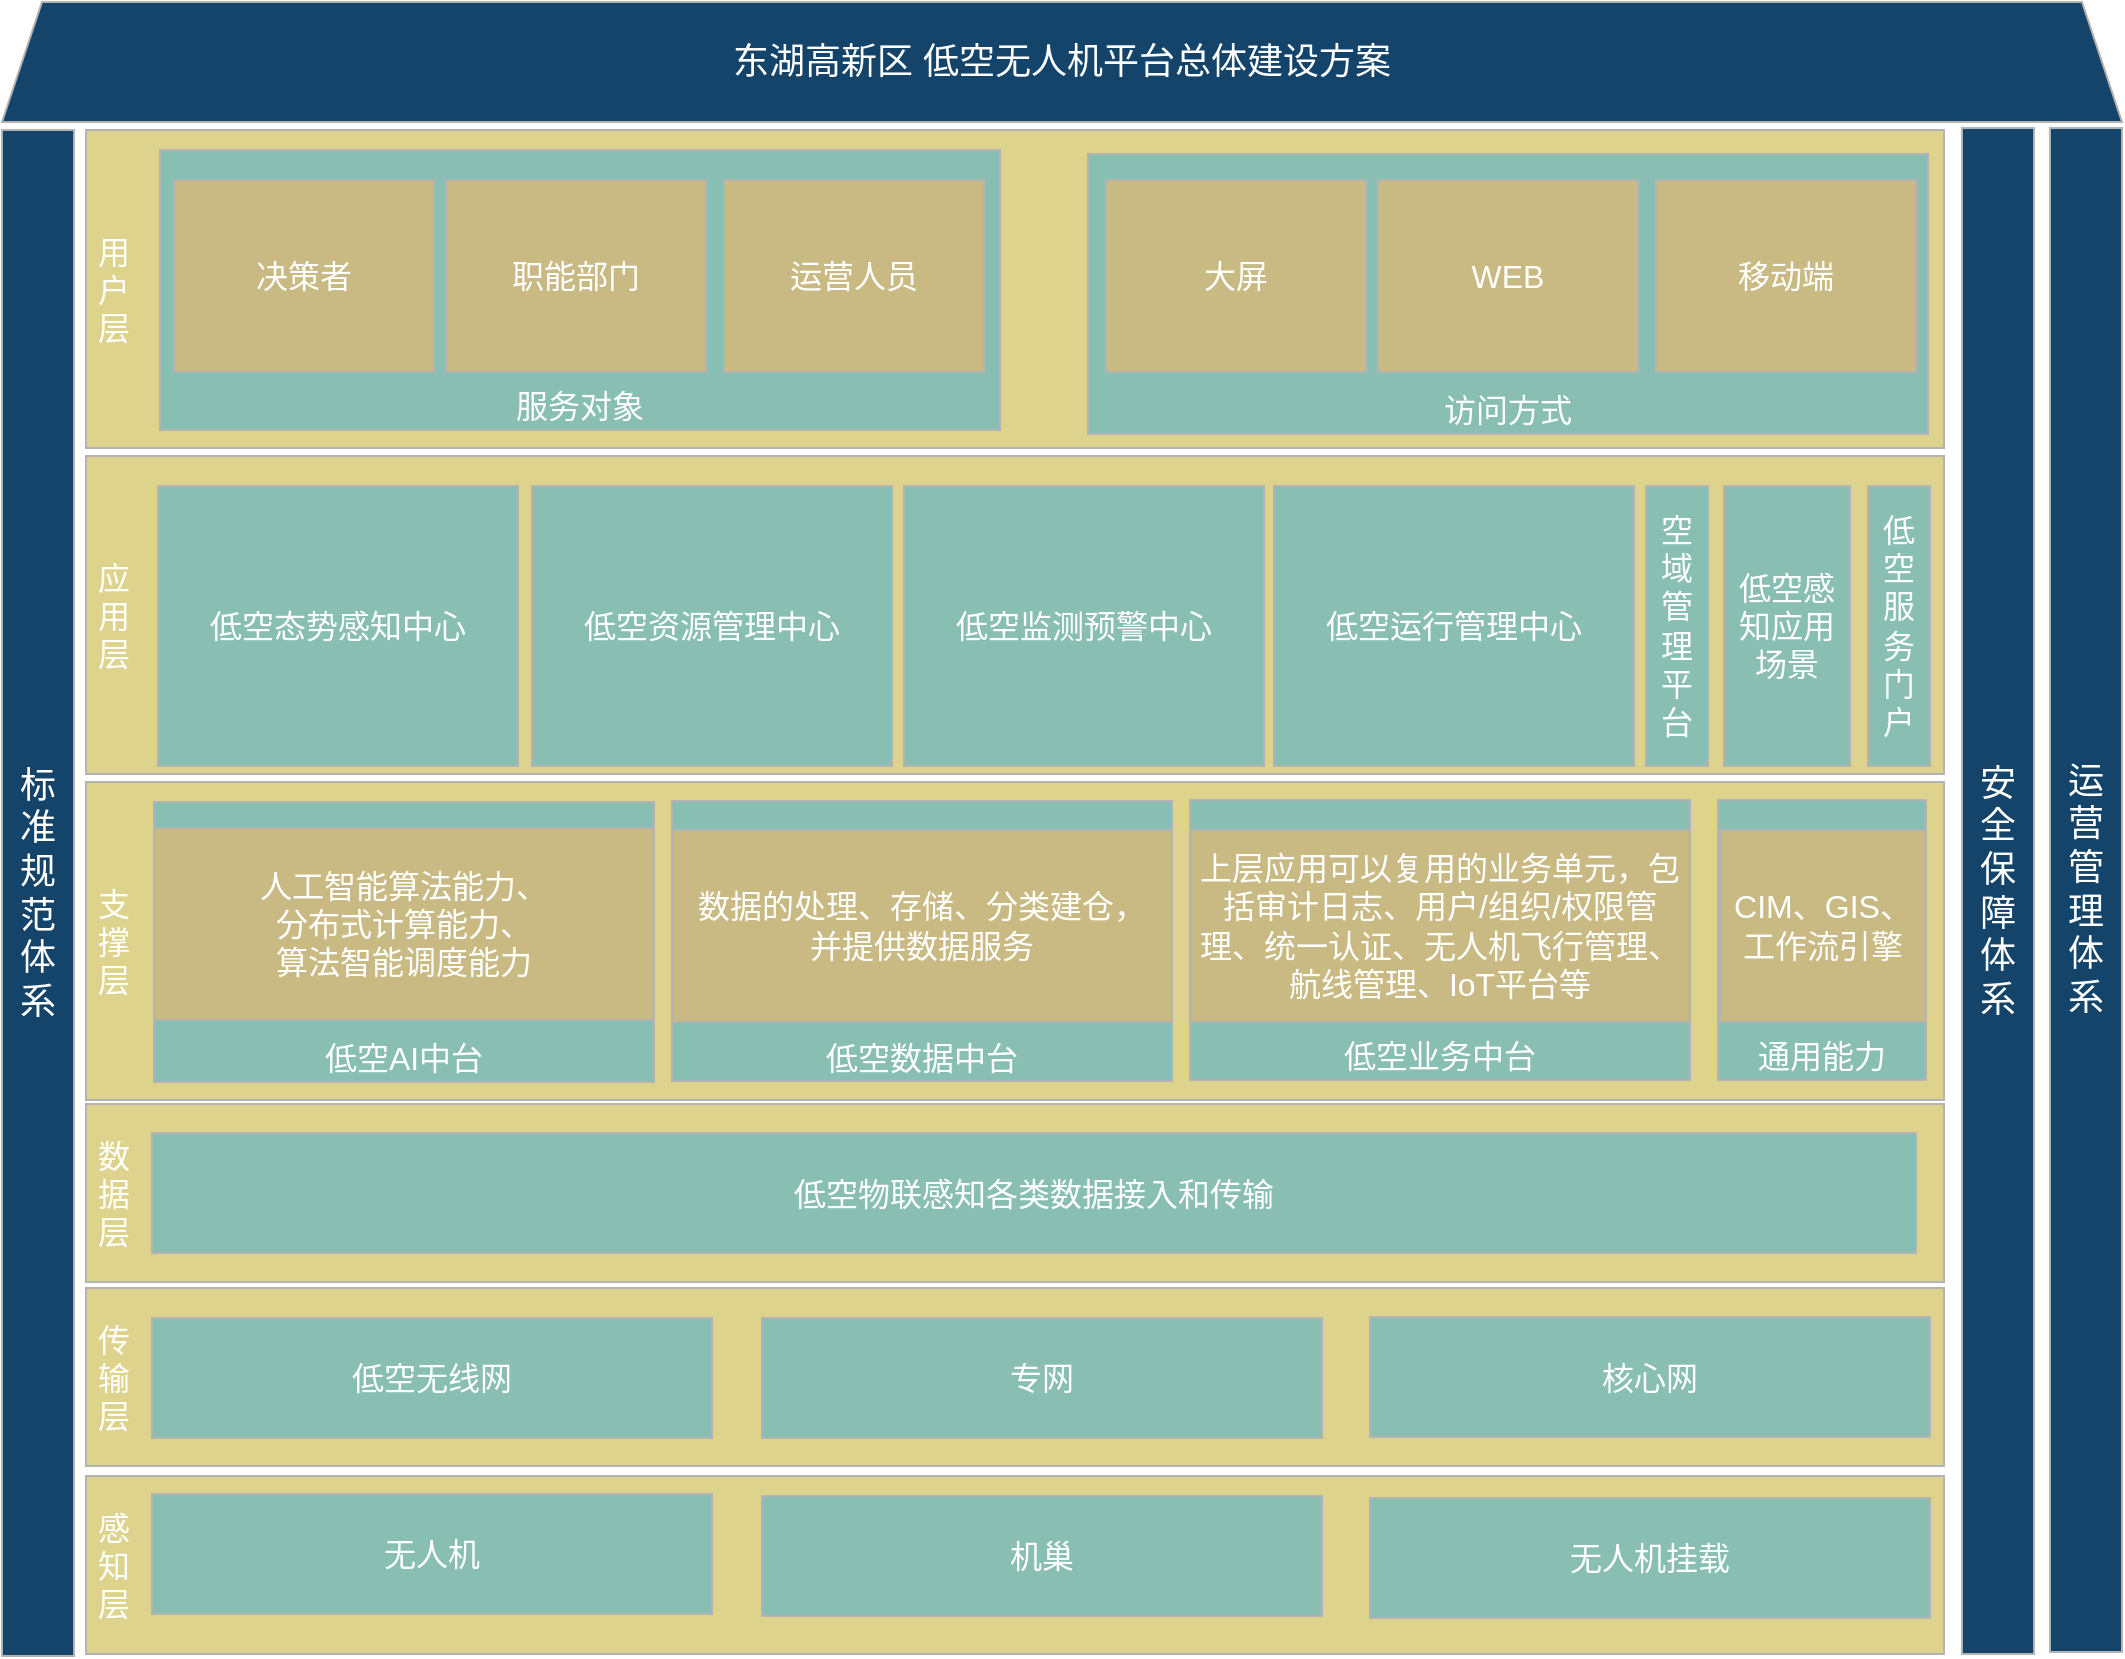<mxfile version="21.5.2" type="github" pages="4">
  <diagram name="总体" id="dKMGler52tXQYkUQm4DK">
    <mxGraphModel dx="2038" dy="1320" grid="0" gridSize="10" guides="1" tooltips="1" connect="1" arrows="1" fold="1" page="0" pageScale="1" pageWidth="827" pageHeight="1169" math="0" shadow="0">
      <root>
        <mxCell id="0" />
        <mxCell id="1" parent="0" />
        <mxCell id="PZcMeMh3Sl7zUGsd2KVH-1" value="标准规范体系" style="rounded=0;whiteSpace=wrap;html=1;fontSize=18;fillColor=#14446a;strokeColor=#B3B3B3;fontColor=#FFFFFF;" vertex="1" parent="1">
          <mxGeometry x="-105" y="-177" width="36" height="763" as="geometry" />
        </mxCell>
        <mxCell id="PZcMeMh3Sl7zUGsd2KVH-3" value="东湖高新区 低空无人机平台总体建设方案" style="shape=trapezoid;perimeter=trapezoidPerimeter;whiteSpace=wrap;html=1;fixedSize=1;strokeColor=#B3B3B3;rounded=0;fillColor=#14446a;fontColor=#FFFFFF;fontSize=18;" vertex="1" parent="1">
          <mxGeometry x="-105" y="-241" width="1060" height="60" as="geometry" />
        </mxCell>
        <mxCell id="PZcMeMh3Sl7zUGsd2KVH-4" value="安全保障体系" style="rounded=0;whiteSpace=wrap;html=1;fontSize=18;fillColor=#14446a;strokeColor=#B3B3B3;fontColor=#FFFFFF;" vertex="1" parent="1">
          <mxGeometry x="875" y="-178" width="36" height="763" as="geometry" />
        </mxCell>
        <mxCell id="PZcMeMh3Sl7zUGsd2KVH-5" value="运营管理体系" style="rounded=0;whiteSpace=wrap;html=1;fontSize=18;fillColor=#14446a;strokeColor=#B3B3B3;fontColor=#FFFFFF;" vertex="1" parent="1">
          <mxGeometry x="919" y="-178" width="36" height="762" as="geometry" />
        </mxCell>
        <mxCell id="PZcMeMh3Sl7zUGsd2KVH-6" value="感&lt;br style=&quot;font-size: 16px;&quot;&gt;知&lt;br style=&quot;font-size: 16px;&quot;&gt;层" style="rounded=0;whiteSpace=wrap;html=1;strokeColor=#B3B3B3;fontFamily=Helvetica;fontSize=16;fillColor=#ded38c;align=left;fillStyle=auto;spacingLeft=4;fontColor=#FFFFFF;" vertex="1" parent="1">
          <mxGeometry x="-63" y="496" width="929" height="89" as="geometry" />
        </mxCell>
        <mxCell id="PZcMeMh3Sl7zUGsd2KVH-7" value="无人机" style="rounded=0;whiteSpace=wrap;html=1;strokeColor=#B3B3B3;fontFamily=Helvetica;fontSize=16;fillColor=#89beb2;fontColor=#FFFFFF;" vertex="1" parent="1">
          <mxGeometry x="-30" y="505" width="280" height="60" as="geometry" />
        </mxCell>
        <mxCell id="PZcMeMh3Sl7zUGsd2KVH-8" value="无人机挂载" style="rounded=0;whiteSpace=wrap;html=1;strokeColor=#B3B3B3;fontFamily=Helvetica;fontSize=16;fillColor=#89beb2;fontColor=#FFFFFF;glass=0;shadow=0;" vertex="1" parent="1">
          <mxGeometry x="579" y="507" width="280" height="60" as="geometry" />
        </mxCell>
        <mxCell id="PZcMeMh3Sl7zUGsd2KVH-9" value="机巢" style="rounded=0;whiteSpace=wrap;html=1;strokeColor=#B3B3B3;fontFamily=Helvetica;fontSize=16;fillColor=#89beb2;fontColor=#FFFFFF;glass=0;shadow=0;" vertex="1" parent="1">
          <mxGeometry x="275" y="506" width="280" height="60" as="geometry" />
        </mxCell>
        <mxCell id="PZcMeMh3Sl7zUGsd2KVH-10" value="传&lt;br&gt;输&lt;br&gt;层" style="rounded=0;whiteSpace=wrap;html=1;strokeColor=#B3B3B3;fontFamily=Helvetica;fontSize=16;fillColor=#ded38c;align=left;fillStyle=auto;spacingLeft=4;fontColor=#FFFFFF;" vertex="1" parent="1">
          <mxGeometry x="-63" y="402" width="929" height="89" as="geometry" />
        </mxCell>
        <mxCell id="PZcMeMh3Sl7zUGsd2KVH-13" value="低空无线网" style="rounded=0;whiteSpace=wrap;html=1;strokeColor=#B3B3B3;fontFamily=Helvetica;fontSize=16;fillColor=#89beb2;fontColor=#FFFFFF;glass=0;shadow=0;" vertex="1" parent="1">
          <mxGeometry x="-30" y="417" width="280" height="60" as="geometry" />
        </mxCell>
        <mxCell id="PZcMeMh3Sl7zUGsd2KVH-14" value="核心网" style="rounded=0;whiteSpace=wrap;html=1;strokeColor=#B3B3B3;fontFamily=Helvetica;fontSize=16;fillColor=#89beb2;fontColor=#FFFFFF;glass=0;shadow=0;" vertex="1" parent="1">
          <mxGeometry x="579" y="416.5" width="280" height="60" as="geometry" />
        </mxCell>
        <mxCell id="PZcMeMh3Sl7zUGsd2KVH-15" value="专网" style="rounded=0;whiteSpace=wrap;html=1;strokeColor=#B3B3B3;fontFamily=Helvetica;fontSize=16;fillColor=#89beb2;fontColor=#FFFFFF;glass=0;shadow=0;" vertex="1" parent="1">
          <mxGeometry x="275" y="417" width="280" height="60" as="geometry" />
        </mxCell>
        <mxCell id="PZcMeMh3Sl7zUGsd2KVH-16" value="数&lt;br&gt;据&lt;br&gt;层" style="rounded=0;whiteSpace=wrap;html=1;strokeColor=#B3B3B3;fontFamily=Helvetica;fontSize=16;fillColor=#ded38c;align=left;fillStyle=auto;spacingLeft=4;fontColor=#FFFFFF;" vertex="1" parent="1">
          <mxGeometry x="-63" y="310" width="929" height="89" as="geometry" />
        </mxCell>
        <mxCell id="PZcMeMh3Sl7zUGsd2KVH-17" value="低空物联感知各类数据接入和传输" style="rounded=0;whiteSpace=wrap;html=1;strokeColor=#B3B3B3;fontFamily=Helvetica;fontSize=16;fillColor=#89beb2;fontColor=#FFFFFF;glass=0;shadow=0;" vertex="1" parent="1">
          <mxGeometry x="-30" y="324.5" width="882" height="60" as="geometry" />
        </mxCell>
        <mxCell id="PZcMeMh3Sl7zUGsd2KVH-18" value="支&lt;br&gt;撑&lt;br&gt;层" style="rounded=0;whiteSpace=wrap;html=1;strokeColor=#B3B3B3;fontFamily=Helvetica;fontSize=16;fillColor=#ded38c;align=left;fillStyle=auto;spacingLeft=4;fontColor=#FFFFFF;" vertex="1" parent="1">
          <mxGeometry x="-63" y="149" width="929" height="159" as="geometry" />
        </mxCell>
        <mxCell id="PZcMeMh3Sl7zUGsd2KVH-25" value="应&lt;br&gt;用&lt;br&gt;层" style="rounded=0;whiteSpace=wrap;html=1;strokeColor=#B3B3B3;fontFamily=Helvetica;fontSize=16;fillColor=#ded38c;align=left;fillStyle=auto;spacingLeft=4;fontColor=#FFFFFF;" vertex="1" parent="1">
          <mxGeometry x="-63" y="-14" width="929" height="159" as="geometry" />
        </mxCell>
        <mxCell id="PZcMeMh3Sl7zUGsd2KVH-39" value="空域管理平台" style="rounded=0;whiteSpace=wrap;html=1;strokeColor=#B3B3B3;fontFamily=Helvetica;fontSize=16;fillColor=#89beb2;fontColor=#FFFFFF;glass=0;shadow=0;" vertex="1" parent="1">
          <mxGeometry x="717" y="1" width="31" height="140" as="geometry" />
        </mxCell>
        <mxCell id="PZcMeMh3Sl7zUGsd2KVH-40" value="低空服务门户" style="rounded=0;whiteSpace=wrap;html=1;strokeColor=#B3B3B3;fontFamily=Helvetica;fontSize=16;fillColor=#89beb2;fontColor=#FFFFFF;glass=0;shadow=0;" vertex="1" parent="1">
          <mxGeometry x="828" y="1" width="31" height="140" as="geometry" />
        </mxCell>
        <mxCell id="PZcMeMh3Sl7zUGsd2KVH-41" value="低空感知应用场景" style="rounded=0;whiteSpace=wrap;html=1;strokeColor=#B3B3B3;fontFamily=Helvetica;fontSize=16;fillColor=#89beb2;fontColor=#FFFFFF;glass=0;shadow=0;" vertex="1" parent="1">
          <mxGeometry x="756" y="1" width="63" height="140" as="geometry" />
        </mxCell>
        <mxCell id="PZcMeMh3Sl7zUGsd2KVH-42" value="" style="group" vertex="1" connectable="0" parent="1">
          <mxGeometry x="489" y="158" width="250" height="140" as="geometry" />
        </mxCell>
        <mxCell id="PZcMeMh3Sl7zUGsd2KVH-21" value="低空业务中台" style="rounded=0;whiteSpace=wrap;html=1;strokeColor=#B3B3B3;fontFamily=Helvetica;fontSize=16;fillColor=#89beb2;fontColor=#FFFFFF;glass=0;shadow=0;verticalAlign=bottom;" vertex="1" parent="PZcMeMh3Sl7zUGsd2KVH-42">
          <mxGeometry width="250" height="140" as="geometry" />
        </mxCell>
        <mxCell id="PZcMeMh3Sl7zUGsd2KVH-24" value="上层应用可以复用的业务单元，包括审计日志、用户/组织/权限管理、统一认证、无人机飞行管理、航线管理、IoT平台等" style="rounded=0;whiteSpace=wrap;html=1;strokeColor=#B3B3B3;fontFamily=Helvetica;fontSize=16;fillColor=#c9ba83;fontColor=#FFFFFF;glass=0;shadow=0;" vertex="1" parent="PZcMeMh3Sl7zUGsd2KVH-42">
          <mxGeometry y="15" width="250" height="96" as="geometry" />
        </mxCell>
        <mxCell id="PZcMeMh3Sl7zUGsd2KVH-43" value="" style="group" vertex="1" connectable="0" parent="1">
          <mxGeometry x="230" y="158.5" width="250" height="140" as="geometry" />
        </mxCell>
        <mxCell id="PZcMeMh3Sl7zUGsd2KVH-20" value="低空数据中台" style="rounded=0;whiteSpace=wrap;html=1;strokeColor=#B3B3B3;fontFamily=Helvetica;fontSize=16;fillColor=#89beb2;fontColor=#FFFFFF;glass=0;shadow=0;verticalAlign=bottom;" vertex="1" parent="PZcMeMh3Sl7zUGsd2KVH-43">
          <mxGeometry width="250" height="140" as="geometry" />
        </mxCell>
        <mxCell id="PZcMeMh3Sl7zUGsd2KVH-23" value="数据的处理、存储、分类建仓，&lt;br&gt;并提供数据服务" style="rounded=0;whiteSpace=wrap;html=1;strokeColor=#B3B3B3;fontFamily=Helvetica;fontSize=16;fillColor=#c9ba83;fontColor=#FFFFFF;glass=0;shadow=0;" vertex="1" parent="PZcMeMh3Sl7zUGsd2KVH-43">
          <mxGeometry y="14.5" width="250" height="96" as="geometry" />
        </mxCell>
        <mxCell id="PZcMeMh3Sl7zUGsd2KVH-44" value="" style="group" vertex="1" connectable="0" parent="1">
          <mxGeometry x="-29" y="159" width="250" height="140" as="geometry" />
        </mxCell>
        <mxCell id="PZcMeMh3Sl7zUGsd2KVH-19" value="低空AI中台" style="rounded=0;whiteSpace=wrap;html=1;strokeColor=#B3B3B3;fontFamily=Helvetica;fontSize=16;fillColor=#89beb2;fontColor=#FFFFFF;glass=0;shadow=0;verticalAlign=bottom;" vertex="1" parent="PZcMeMh3Sl7zUGsd2KVH-44">
          <mxGeometry width="250" height="140" as="geometry" />
        </mxCell>
        <mxCell id="PZcMeMh3Sl7zUGsd2KVH-22" value="人工智能算法能力、&lt;br&gt;分布式计算能力、&lt;br&gt;算法智能调度能力" style="rounded=0;whiteSpace=wrap;html=1;strokeColor=#B3B3B3;fontFamily=Helvetica;fontSize=16;fillColor=#c9ba83;fontColor=#FFFFFF;glass=0;shadow=0;" vertex="1" parent="PZcMeMh3Sl7zUGsd2KVH-44">
          <mxGeometry y="13" width="250" height="96" as="geometry" />
        </mxCell>
        <mxCell id="PZcMeMh3Sl7zUGsd2KVH-49" value="" style="group" vertex="1" connectable="0" parent="1">
          <mxGeometry x="753" y="158" width="104" height="140" as="geometry" />
        </mxCell>
        <mxCell id="PZcMeMh3Sl7zUGsd2KVH-47" value="通用能力" style="rounded=0;whiteSpace=wrap;html=1;strokeColor=#B3B3B3;fontFamily=Helvetica;fontSize=16;fillColor=#89beb2;fontColor=#FFFFFF;glass=0;shadow=0;verticalAlign=bottom;" vertex="1" parent="PZcMeMh3Sl7zUGsd2KVH-49">
          <mxGeometry width="104" height="140" as="geometry" />
        </mxCell>
        <mxCell id="PZcMeMh3Sl7zUGsd2KVH-48" value="CIM、GIS、工作流引擎" style="rounded=0;whiteSpace=wrap;html=1;strokeColor=#B3B3B3;fontFamily=Helvetica;fontSize=16;fillColor=#c9ba83;fontColor=#FFFFFF;glass=0;shadow=0;" vertex="1" parent="PZcMeMh3Sl7zUGsd2KVH-49">
          <mxGeometry x="1" y="15" width="103" height="96" as="geometry" />
        </mxCell>
        <mxCell id="PZcMeMh3Sl7zUGsd2KVH-32" value="低空监测预警中心" style="rounded=0;whiteSpace=wrap;html=1;strokeColor=#B3B3B3;fontFamily=Helvetica;fontSize=16;fillColor=#89beb2;fontColor=#FFFFFF;glass=0;shadow=0;verticalAlign=middle;" vertex="1" parent="1">
          <mxGeometry x="346" y="1" width="180" height="140" as="geometry" />
        </mxCell>
        <mxCell id="PZcMeMh3Sl7zUGsd2KVH-28" value="低空资源管理中心" style="rounded=0;whiteSpace=wrap;html=1;strokeColor=#B3B3B3;fontFamily=Helvetica;fontSize=16;fillColor=#89beb2;fontColor=#FFFFFF;glass=0;shadow=0;verticalAlign=middle;" vertex="1" parent="1">
          <mxGeometry x="160" y="1" width="180" height="140" as="geometry" />
        </mxCell>
        <mxCell id="PZcMeMh3Sl7zUGsd2KVH-26" value="低空态势感知中心" style="rounded=0;whiteSpace=wrap;html=1;strokeColor=#B3B3B3;fontFamily=Helvetica;fontSize=16;fillColor=#89beb2;fontColor=#FFFFFF;glass=0;shadow=0;verticalAlign=middle;" vertex="1" parent="1">
          <mxGeometry x="-27" y="1" width="180" height="140" as="geometry" />
        </mxCell>
        <mxCell id="PZcMeMh3Sl7zUGsd2KVH-34" value="低空运行管理中心" style="rounded=0;whiteSpace=wrap;html=1;strokeColor=#B3B3B3;fontFamily=Helvetica;fontSize=16;fillColor=#89beb2;fontColor=#FFFFFF;glass=0;shadow=0;verticalAlign=middle;" vertex="1" parent="1">
          <mxGeometry x="531" y="1" width="180" height="140" as="geometry" />
        </mxCell>
        <mxCell id="PZcMeMh3Sl7zUGsd2KVH-50" value="用&lt;br&gt;户&lt;br&gt;层" style="rounded=0;whiteSpace=wrap;html=1;strokeColor=#B3B3B3;fontFamily=Helvetica;fontSize=16;fillColor=#ded38c;align=left;fillStyle=auto;spacingLeft=4;fontColor=#FFFFFF;" vertex="1" parent="1">
          <mxGeometry x="-63" y="-177" width="929" height="159" as="geometry" />
        </mxCell>
        <mxCell id="PZcMeMh3Sl7zUGsd2KVH-52" value="服务对象" style="rounded=0;whiteSpace=wrap;html=1;strokeColor=#B3B3B3;fontFamily=Helvetica;fontSize=16;fillColor=#89beb2;fontColor=#FFFFFF;glass=0;shadow=0;verticalAlign=bottom;" vertex="1" parent="1">
          <mxGeometry x="-26" y="-167" width="420" height="140" as="geometry" />
        </mxCell>
        <mxCell id="PZcMeMh3Sl7zUGsd2KVH-53" value="决策者" style="rounded=0;whiteSpace=wrap;html=1;strokeColor=#B3B3B3;fontFamily=Helvetica;fontSize=16;fillColor=#c9ba83;fontColor=#FFFFFF;glass=0;shadow=0;" vertex="1" parent="1">
          <mxGeometry x="-19" y="-152" width="130" height="96" as="geometry" />
        </mxCell>
        <mxCell id="PZcMeMh3Sl7zUGsd2KVH-57" value="职能部门" style="rounded=0;whiteSpace=wrap;html=1;strokeColor=#B3B3B3;fontFamily=Helvetica;fontSize=16;fillColor=#c9ba83;fontColor=#FFFFFF;glass=0;shadow=0;" vertex="1" parent="1">
          <mxGeometry x="117" y="-152" width="130" height="96" as="geometry" />
        </mxCell>
        <mxCell id="PZcMeMh3Sl7zUGsd2KVH-58" value="运营人员" style="rounded=0;whiteSpace=wrap;html=1;strokeColor=#B3B3B3;fontFamily=Helvetica;fontSize=16;fillColor=#c9ba83;fontColor=#FFFFFF;glass=0;shadow=0;" vertex="1" parent="1">
          <mxGeometry x="256" y="-152" width="130" height="96" as="geometry" />
        </mxCell>
        <mxCell id="PZcMeMh3Sl7zUGsd2KVH-55" value="访问方式" style="rounded=0;whiteSpace=wrap;html=1;strokeColor=#B3B3B3;fontFamily=Helvetica;fontSize=16;fillColor=#89beb2;fontColor=#FFFFFF;glass=0;shadow=0;verticalAlign=bottom;" vertex="1" parent="1">
          <mxGeometry x="438" y="-165" width="420" height="140" as="geometry" />
        </mxCell>
        <mxCell id="PZcMeMh3Sl7zUGsd2KVH-60" value="大屏" style="rounded=0;whiteSpace=wrap;html=1;strokeColor=#B3B3B3;fontFamily=Helvetica;fontSize=16;fillColor=#c9ba83;fontColor=#FFFFFF;glass=0;shadow=0;" vertex="1" parent="1">
          <mxGeometry x="447" y="-152" width="130" height="96" as="geometry" />
        </mxCell>
        <mxCell id="PZcMeMh3Sl7zUGsd2KVH-61" value="WEB" style="rounded=0;whiteSpace=wrap;html=1;strokeColor=#B3B3B3;fontFamily=Helvetica;fontSize=16;fillColor=#c9ba83;fontColor=#FFFFFF;glass=0;shadow=0;" vertex="1" parent="1">
          <mxGeometry x="583" y="-152" width="130" height="96" as="geometry" />
        </mxCell>
        <mxCell id="PZcMeMh3Sl7zUGsd2KVH-62" value="移动端" style="rounded=0;whiteSpace=wrap;html=1;strokeColor=#B3B3B3;fontFamily=Helvetica;fontSize=16;fillColor=#c9ba83;fontColor=#FFFFFF;glass=0;shadow=0;" vertex="1" parent="1">
          <mxGeometry x="722" y="-152" width="130" height="96" as="geometry" />
        </mxCell>
      </root>
    </mxGraphModel>
  </diagram>
  <diagram id="-822AaaL5B67_Z9tuY06" name="应用架构">
    <mxGraphModel dx="1638" dy="1320" grid="0" gridSize="10" guides="1" tooltips="1" connect="1" arrows="1" fold="1" page="0" pageScale="1" pageWidth="827" pageHeight="1169" math="0" shadow="0">
      <root>
        <mxCell id="0" />
        <mxCell id="1" parent="0" />
        <mxCell id="u_-WNFlX7n4f5odH8R6w-6" value="&lt;b&gt;IOT&lt;/b&gt;" style="rounded=0;whiteSpace=wrap;html=1;verticalAlign=bottom;opacity=30;glass=0;dashed=1;" vertex="1" parent="1">
          <mxGeometry x="197" y="421" width="924" height="264" as="geometry" />
        </mxCell>
        <mxCell id="u_-WNFlX7n4f5odH8R6w-103" value="&lt;b&gt;适配层&lt;/b&gt;" style="rounded=0;whiteSpace=wrap;html=1;verticalAlign=middle;opacity=30;glass=0;dashed=1;align=right;" vertex="1" parent="1">
          <mxGeometry x="206.5" y="507" width="903" height="71" as="geometry" />
        </mxCell>
        <mxCell id="u_-WNFlX7n4f5odH8R6w-2" value="" style="rounded=0;whiteSpace=wrap;html=1;verticalAlign=middle;opacity=30;glass=0;" vertex="1" parent="1">
          <mxGeometry x="255" y="149" width="869" height="246" as="geometry" />
        </mxCell>
        <mxCell id="u_-WNFlX7n4f5odH8R6w-79" value="通用能力" style="rounded=0;whiteSpace=wrap;html=1;opacity=30;verticalAlign=bottom;dashed=1;" vertex="1" parent="1">
          <mxGeometry x="1004" y="157" width="112" height="231" as="geometry" />
        </mxCell>
        <mxCell id="u_-WNFlX7n4f5odH8R6w-7" value="平&lt;br&gt;台&lt;br&gt;层" style="rounded=1;whiteSpace=wrap;html=1;opacity=30;fillColor=#f8cecc;gradientColor=#ea6b66;strokeColor=#b85450;" vertex="1" parent="1">
          <mxGeometry x="197" y="147" width="43" height="248" as="geometry" />
        </mxCell>
        <mxCell id="u_-WNFlX7n4f5odH8R6w-9" value="协议适配转换" style="rounded=1;whiteSpace=wrap;html=1;opacity=30;fillColor=#fff2cc;gradientColor=#ffd966;strokeColor=#d6b656;" vertex="1" parent="1">
          <mxGeometry x="398" y="516.5" width="160" height="50" as="geometry" />
        </mxCell>
        <mxCell id="u_-WNFlX7n4f5odH8R6w-13" value="设备管理" style="rounded=1;whiteSpace=wrap;html=1;opacity=30;fillColor=#fff2cc;gradientColor=#ffd966;strokeColor=#d6b656;" vertex="1" parent="1">
          <mxGeometry x="220.5" y="515" width="160" height="50" as="geometry" />
        </mxCell>
        <mxCell id="u_-WNFlX7n4f5odH8R6w-15" value="低空AI中台" style="rounded=0;whiteSpace=wrap;html=1;opacity=30;verticalAlign=bottom;dashed=1;" vertex="1" parent="1">
          <mxGeometry x="266" y="157" width="238" height="231" as="geometry" />
        </mxCell>
        <mxCell id="u_-WNFlX7n4f5odH8R6w-16" value="应&lt;br&gt;用&lt;br&gt;层" style="rounded=1;whiteSpace=wrap;html=1;fillColor=#f8cecc;strokeColor=#b85450;opacity=30;gradientColor=#ea6b66;" vertex="1" parent="1">
          <mxGeometry x="197" y="-233" width="43" height="357" as="geometry" />
        </mxCell>
        <mxCell id="u_-WNFlX7n4f5odH8R6w-17" value="" style="rounded=0;whiteSpace=wrap;html=1;verticalAlign=middle;opacity=30;fillColor=default;strokeColor=default;glass=0;" vertex="1" parent="1">
          <mxGeometry x="255" y="-234" width="870" height="364" as="geometry" />
        </mxCell>
        <mxCell id="u_-WNFlX7n4f5odH8R6w-22" value="CIM平台" style="rounded=1;whiteSpace=wrap;html=1;opacity=30;fillColor=#fff2cc;gradientColor=#ffd966;strokeColor=#d6b656;" vertex="1" parent="1">
          <mxGeometry x="1010.5" y="183" width="99" height="42.5" as="geometry" />
        </mxCell>
        <mxCell id="u_-WNFlX7n4f5odH8R6w-24" value="用&lt;br&gt;户&lt;br&gt;端" style="rounded=1;whiteSpace=wrap;html=1;fillColor=#f8cecc;strokeColor=#b85450;opacity=30;gradientColor=#ea6b66;" vertex="1" parent="1">
          <mxGeometry x="197" y="-329" width="43" height="75" as="geometry" />
        </mxCell>
        <mxCell id="u_-WNFlX7n4f5odH8R6w-25" value="" style="rounded=0;whiteSpace=wrap;html=1;glass=0;opacity=30;fillColor=default;strokeColor=default;" vertex="1" parent="1">
          <mxGeometry x="255" y="-327" width="872" height="73" as="geometry" />
        </mxCell>
        <mxCell id="u_-WNFlX7n4f5odH8R6w-26" value="WEB端" style="rounded=1;whiteSpace=wrap;html=1;opacity=30;fillColor=#fff2cc;strokeColor=#d6b656;gradientColor=#ffd966;" vertex="1" parent="1">
          <mxGeometry x="277" y="-316.5" width="250" height="50" as="geometry" />
        </mxCell>
        <mxCell id="u_-WNFlX7n4f5odH8R6w-27" value="移动端" style="rounded=1;whiteSpace=wrap;html=1;opacity=30;fillColor=#fff2cc;strokeColor=#d6b656;gradientColor=#ffd966;" vertex="1" parent="1">
          <mxGeometry x="571" y="-316.5" width="250" height="50" as="geometry" />
        </mxCell>
        <mxCell id="u_-WNFlX7n4f5odH8R6w-28" value="大屏" style="rounded=1;whiteSpace=wrap;html=1;opacity=30;fillColor=#fff2cc;strokeColor=#d6b656;gradientColor=#ffd966;" vertex="1" parent="1">
          <mxGeometry x="859.5" y="-317.5" width="250" height="50" as="geometry" />
        </mxCell>
        <mxCell id="u_-WNFlX7n4f5odH8R6w-38" value="" style="group" vertex="1" connectable="0" parent="1">
          <mxGeometry x="264" y="-230" width="853" height="190" as="geometry" />
        </mxCell>
        <mxCell id="u_-WNFlX7n4f5odH8R6w-39" value="低空感知应用场景" style="rounded=0;whiteSpace=wrap;html=1;opacity=30;verticalAlign=bottom;dashed=1;dashPattern=8 8;" vertex="1" parent="u_-WNFlX7n4f5odH8R6w-38">
          <mxGeometry width="853" height="190" as="geometry" />
        </mxCell>
        <mxCell id="u_-WNFlX7n4f5odH8R6w-40" value="交&lt;br&gt;通&lt;br&gt;管&lt;br&gt;理" style="rounded=1;whiteSpace=wrap;html=1;opacity=30;fillColor=#fff2cc;strokeColor=#d6b656;gradientColor=#ffd966;" vertex="1" parent="u_-WNFlX7n4f5odH8R6w-38">
          <mxGeometry x="78.981" y="11.5" width="47.389" height="150" as="geometry" />
        </mxCell>
        <mxCell id="u_-WNFlX7n4f5odH8R6w-41" value="环&lt;br&gt;境&lt;br&gt;水&lt;br&gt;务" style="rounded=1;whiteSpace=wrap;html=1;opacity=30;fillColor=#fff2cc;strokeColor=#d6b656;gradientColor=#ffd966;" vertex="1" parent="u_-WNFlX7n4f5odH8R6w-38">
          <mxGeometry x="139.007" y="11.5" width="47.389" height="150" as="geometry" />
        </mxCell>
        <mxCell id="u_-WNFlX7n4f5odH8R6w-42" value="城&lt;br&gt;市&lt;br&gt;管&lt;br&gt;理" style="rounded=1;whiteSpace=wrap;html=1;opacity=30;fillColor=#fff2cc;strokeColor=#d6b656;gradientColor=#ffd966;" vertex="1" parent="u_-WNFlX7n4f5odH8R6w-38">
          <mxGeometry x="199.033" y="11.5" width="47.389" height="150" as="geometry" />
        </mxCell>
        <mxCell id="u_-WNFlX7n4f5odH8R6w-43" value="市&lt;br&gt;场&lt;br&gt;监&lt;br&gt;督&lt;br&gt;管&lt;br&gt;理&lt;br&gt;局" style="rounded=1;whiteSpace=wrap;html=1;opacity=30;fillColor=#fff2cc;strokeColor=#d6b656;gradientColor=#ffd966;" vertex="1" parent="u_-WNFlX7n4f5odH8R6w-38">
          <mxGeometry x="259.059" y="11.5" width="47.389" height="150" as="geometry" />
        </mxCell>
        <mxCell id="u_-WNFlX7n4f5odH8R6w-44" value="公&lt;br&gt;共&lt;br&gt;安&lt;br&gt;全" style="rounded=1;whiteSpace=wrap;html=1;opacity=30;fillColor=#fff2cc;strokeColor=#d6b656;gradientColor=#ffd966;" vertex="1" parent="u_-WNFlX7n4f5odH8R6w-38">
          <mxGeometry x="18.956" y="11.5" width="47.389" height="150" as="geometry" />
        </mxCell>
        <mxCell id="u_-WNFlX7n4f5odH8R6w-45" value="应&lt;br&gt;急&lt;br&gt;管&lt;br&gt;理" style="rounded=1;whiteSpace=wrap;html=1;opacity=30;fillColor=#fff2cc;strokeColor=#d6b656;gradientColor=#ffd966;" vertex="1" parent="u_-WNFlX7n4f5odH8R6w-38">
          <mxGeometry x="379.111" y="11.5" width="47.389" height="150" as="geometry" />
        </mxCell>
        <mxCell id="u_-WNFlX7n4f5odH8R6w-46" value="社&lt;br&gt;会&lt;br&gt;事&lt;br&gt;务" style="rounded=1;whiteSpace=wrap;html=1;opacity=30;fillColor=#fff2cc;strokeColor=#d6b656;gradientColor=#ffd966;" vertex="1" parent="u_-WNFlX7n4f5odH8R6w-38">
          <mxGeometry x="439.137" y="11.5" width="47.389" height="150" as="geometry" />
        </mxCell>
        <mxCell id="u_-WNFlX7n4f5odH8R6w-47" value="卫&lt;br&gt;生&lt;br&gt;局" style="rounded=1;whiteSpace=wrap;html=1;opacity=30;fillColor=#fff2cc;strokeColor=#d6b656;gradientColor=#ffd966;" vertex="1" parent="u_-WNFlX7n4f5odH8R6w-38">
          <mxGeometry x="499.163" y="11.5" width="47.389" height="150" as="geometry" />
        </mxCell>
        <mxCell id="u_-WNFlX7n4f5odH8R6w-48" value="政&lt;br&gt;府&lt;br&gt;园&lt;br&gt;区" style="rounded=1;whiteSpace=wrap;html=1;opacity=30;fillColor=#fff2cc;strokeColor=#d6b656;gradientColor=#ffd966;" vertex="1" parent="u_-WNFlX7n4f5odH8R6w-38">
          <mxGeometry x="732.948" y="11.5" width="47.389" height="150" as="geometry" />
        </mxCell>
        <mxCell id="u_-WNFlX7n4f5odH8R6w-49" value="规&lt;br&gt;划&lt;br&gt;测&lt;br&gt;绘" style="rounded=1;whiteSpace=wrap;html=1;opacity=30;fillColor=#fff2cc;strokeColor=#d6b656;gradientColor=#ffd966;" vertex="1" parent="u_-WNFlX7n4f5odH8R6w-38">
          <mxGeometry x="319.085" y="11.5" width="47.389" height="150" as="geometry" />
        </mxCell>
        <mxCell id="u_-WNFlX7n4f5odH8R6w-50" value="街&lt;br&gt;道&lt;br&gt;办" style="rounded=1;whiteSpace=wrap;html=1;opacity=30;fillColor=#fff2cc;strokeColor=#d6b656;gradientColor=#ffd966;" vertex="1" parent="u_-WNFlX7n4f5odH8R6w-38">
          <mxGeometry x="791.394" y="11.5" width="47.389" height="150" as="geometry" />
        </mxCell>
        <mxCell id="u_-WNFlX7n4f5odH8R6w-51" value="" style="endArrow=none;dashed=1;html=1;dashPattern=1 3;strokeWidth=2;rounded=1;fillColor=#d5e8d4;strokeColor=#82b366;fontSize=12;opacity=30;gradientColor=#97d077;" edge="1" parent="u_-WNFlX7n4f5odH8R6w-38">
          <mxGeometry width="50" height="50" relative="1" as="geometry">
            <mxPoint x="622.374" y="86" as="sourcePoint" />
            <mxPoint x="715.572" y="86" as="targetPoint" />
          </mxGeometry>
        </mxCell>
        <mxCell id="u_-WNFlX7n4f5odH8R6w-52" value="政&lt;br&gt;法&lt;br&gt;委" style="rounded=1;whiteSpace=wrap;html=1;opacity=30;fillColor=#fff2cc;strokeColor=#d6b656;gradientColor=#ffd966;" vertex="1" parent="u_-WNFlX7n4f5odH8R6w-38">
          <mxGeometry x="557.609" y="11.5" width="47.389" height="150" as="geometry" />
        </mxCell>
        <mxCell id="u_-WNFlX7n4f5odH8R6w-77" value="低空数据中台" style="rounded=0;whiteSpace=wrap;html=1;opacity=30;verticalAlign=bottom;dashed=1;" vertex="1" parent="1">
          <mxGeometry x="511" y="157" width="238" height="231" as="geometry" />
        </mxCell>
        <mxCell id="u_-WNFlX7n4f5odH8R6w-78" value="低空业务中台" style="rounded=0;whiteSpace=wrap;html=1;opacity=30;verticalAlign=bottom;dashed=1;" vertex="1" parent="1">
          <mxGeometry x="758" y="157" width="238" height="231" as="geometry" />
        </mxCell>
        <mxCell id="u_-WNFlX7n4f5odH8R6w-80" value="GIS平台" style="rounded=0;whiteSpace=wrap;html=1;opacity=30;fillColor=#d5e8d4;gradientColor=#97d077;strokeColor=#82b366;" vertex="1" parent="1">
          <mxGeometry x="1010.5" y="242" width="99" height="42.5" as="geometry" />
        </mxCell>
        <mxCell id="u_-WNFlX7n4f5odH8R6w-81" value="工作流引擎" style="rounded=0;whiteSpace=wrap;html=1;opacity=30;fillColor=#d5e8d4;gradientColor=#97d077;strokeColor=#82b366;" vertex="1" parent="1">
          <mxGeometry x="1010.5" y="303" width="99" height="42.5" as="geometry" />
        </mxCell>
        <mxCell id="u_-WNFlX7n4f5odH8R6w-82" value="" style="group" vertex="1" connectable="0" parent="1">
          <mxGeometry x="193" y="691" width="930" height="122" as="geometry" />
        </mxCell>
        <mxCell id="u_-WNFlX7n4f5odH8R6w-3" value="感&lt;br&gt;知&lt;br&gt;设&lt;br&gt;备" style="rounded=1;whiteSpace=wrap;html=1;opacity=30;fillColor=#f8cecc;gradientColor=#ea6b66;strokeColor=#b85450;" vertex="1" parent="u_-WNFlX7n4f5odH8R6w-82">
          <mxGeometry width="43" height="122" as="geometry" />
        </mxCell>
        <mxCell id="u_-WNFlX7n4f5odH8R6w-4" value="" style="rounded=0;whiteSpace=wrap;html=1;glass=0;opacity=30;" vertex="1" parent="u_-WNFlX7n4f5odH8R6w-82">
          <mxGeometry x="58" width="872" height="119" as="geometry" />
        </mxCell>
        <mxCell id="u_-WNFlX7n4f5odH8R6w-53" value="飞行设备" style="rounded=0;whiteSpace=wrap;html=1;opacity=30;verticalAlign=top;dashed=1;dashPattern=8 8;" vertex="1" parent="u_-WNFlX7n4f5odH8R6w-82">
          <mxGeometry x="70" y="4.5" width="218" height="110" as="geometry" />
        </mxCell>
        <mxCell id="u_-WNFlX7n4f5odH8R6w-54" value="无人机" style="rounded=1;whiteSpace=wrap;html=1;opacity=30;fillColor=#d5e8d4;strokeColor=#82b366;gradientColor=#97d077;" vertex="1" parent="u_-WNFlX7n4f5odH8R6w-82">
          <mxGeometry x="83" y="31.5" width="90" height="30" as="geometry" />
        </mxCell>
        <mxCell id="u_-WNFlX7n4f5odH8R6w-55" value="无人机机库" style="rounded=1;whiteSpace=wrap;html=1;opacity=30;fillColor=#d5e8d4;strokeColor=#82b366;gradientColor=#97d077;" vertex="1" parent="u_-WNFlX7n4f5odH8R6w-82">
          <mxGeometry x="83" y="67.5" width="90" height="30" as="geometry" />
        </mxCell>
        <mxCell id="u_-WNFlX7n4f5odH8R6w-56" value="无人机指挥车" style="rounded=1;whiteSpace=wrap;html=1;opacity=30;fillColor=#fff2cc;strokeColor=#d6b656;gradientColor=#ffd966;" vertex="1" parent="u_-WNFlX7n4f5odH8R6w-82">
          <mxGeometry x="184" y="31.5" width="90" height="30" as="geometry" />
        </mxCell>
        <mxCell id="u_-WNFlX7n4f5odH8R6w-57" value="无人机反制" style="rounded=1;whiteSpace=wrap;html=1;opacity=30;fillColor=#fff2cc;strokeColor=#d6b656;gradientColor=#ffd966;" vertex="1" parent="u_-WNFlX7n4f5odH8R6w-82">
          <mxGeometry x="184" y="66.5" width="90" height="31" as="geometry" />
        </mxCell>
        <mxCell id="u_-WNFlX7n4f5odH8R6w-58" value="无人机挂载设备" style="rounded=0;whiteSpace=wrap;html=1;opacity=30;verticalAlign=top;dashed=1;dashPattern=8 8;" vertex="1" parent="u_-WNFlX7n4f5odH8R6w-82">
          <mxGeometry x="301" y="4.5" width="616" height="110" as="geometry" />
        </mxCell>
        <mxCell id="u_-WNFlX7n4f5odH8R6w-59" value="四光云台相机" style="rounded=1;whiteSpace=wrap;html=1;opacity=30;fillColor=#d5e8d4;strokeColor=#82b366;gradientColor=#97d077;" vertex="1" parent="u_-WNFlX7n4f5odH8R6w-82">
          <mxGeometry x="314" y="31.5" width="90" height="30" as="geometry" />
        </mxCell>
        <mxCell id="u_-WNFlX7n4f5odH8R6w-60" value="气体探测" style="rounded=1;whiteSpace=wrap;html=1;opacity=30;fillColor=#d5e8d4;strokeColor=#82b366;gradientColor=#97d077;" vertex="1" parent="u_-WNFlX7n4f5odH8R6w-82">
          <mxGeometry x="414" y="31.5" width="90" height="30" as="geometry" />
        </mxCell>
        <mxCell id="u_-WNFlX7n4f5odH8R6w-61" value="探照灯" style="rounded=1;whiteSpace=wrap;html=1;opacity=30;fillColor=#d5e8d4;strokeColor=#82b366;gradientColor=#97d077;" vertex="1" parent="u_-WNFlX7n4f5odH8R6w-82">
          <mxGeometry x="514" y="31.5" width="90" height="30" as="geometry" />
        </mxCell>
        <mxCell id="u_-WNFlX7n4f5odH8R6w-62" value="喊话器" style="rounded=1;whiteSpace=wrap;html=1;opacity=30;fillColor=#d5e8d4;strokeColor=#82b366;gradientColor=#97d077;" vertex="1" parent="u_-WNFlX7n4f5odH8R6w-82">
          <mxGeometry x="614" y="31.5" width="90" height="30" as="geometry" />
        </mxCell>
        <mxCell id="u_-WNFlX7n4f5odH8R6w-63" value="降落伞" style="rounded=1;whiteSpace=wrap;html=1;opacity=30;fillColor=#d5e8d4;strokeColor=#82b366;gradientColor=#97d077;" vertex="1" parent="u_-WNFlX7n4f5odH8R6w-82">
          <mxGeometry x="714" y="31.5" width="90" height="30" as="geometry" />
        </mxCell>
        <mxCell id="u_-WNFlX7n4f5odH8R6w-64" value="多挂载" style="rounded=1;whiteSpace=wrap;html=1;opacity=30;fillColor=#d5e8d4;strokeColor=#82b366;gradientColor=#97d077;" vertex="1" parent="u_-WNFlX7n4f5odH8R6w-82">
          <mxGeometry x="814" y="31.5" width="90" height="30" as="geometry" />
        </mxCell>
        <mxCell id="u_-WNFlX7n4f5odH8R6w-65" value="双光云台相机" style="rounded=1;whiteSpace=wrap;html=1;opacity=30;fillColor=#fff2cc;strokeColor=#d6b656;gradientColor=#ffd966;" vertex="1" parent="u_-WNFlX7n4f5odH8R6w-82">
          <mxGeometry x="312" y="71.5" width="90" height="31" as="geometry" />
        </mxCell>
        <mxCell id="u_-WNFlX7n4f5odH8R6w-66" value="激光雷达" style="rounded=1;whiteSpace=wrap;html=1;opacity=30;fillColor=#fff2cc;strokeColor=#d6b656;gradientColor=#ffd966;" vertex="1" parent="u_-WNFlX7n4f5odH8R6w-82">
          <mxGeometry x="412" y="71.5" width="90" height="31" as="geometry" />
        </mxCell>
        <mxCell id="u_-WNFlX7n4f5odH8R6w-67" value="正射航测相机" style="rounded=1;whiteSpace=wrap;html=1;opacity=30;fillColor=#fff2cc;strokeColor=#d6b656;gradientColor=#ffd966;" vertex="1" parent="u_-WNFlX7n4f5odH8R6w-82">
          <mxGeometry x="512" y="71.5" width="90" height="31" as="geometry" />
        </mxCell>
        <mxCell id="u_-WNFlX7n4f5odH8R6w-68" value="水环境监测" style="rounded=1;whiteSpace=wrap;html=1;opacity=30;fillColor=#fff2cc;strokeColor=#d6b656;gradientColor=#ffd966;" vertex="1" parent="u_-WNFlX7n4f5odH8R6w-82">
          <mxGeometry x="613" y="71.5" width="90" height="31" as="geometry" />
        </mxCell>
        <mxCell id="u_-WNFlX7n4f5odH8R6w-69" value="......." style="rounded=1;whiteSpace=wrap;html=1;opacity=30;fillColor=#fff2cc;strokeColor=#d6b656;gradientColor=#ffd966;" vertex="1" parent="u_-WNFlX7n4f5odH8R6w-82">
          <mxGeometry x="713" y="71.5" width="90" height="31" as="geometry" />
        </mxCell>
        <mxCell id="u_-WNFlX7n4f5odH8R6w-83" value="数据接入" style="rounded=0;whiteSpace=wrap;html=1;opacity=30;fillColor=#fff2cc;gradientColor=#ffd966;strokeColor=#d6b656;flipV=1;" vertex="1" parent="1">
          <mxGeometry x="516.5" y="316.98" width="227" height="42.5" as="geometry" />
        </mxCell>
        <mxCell id="u_-WNFlX7n4f5odH8R6w-84" value="数据治理" style="rounded=0;whiteSpace=wrap;html=1;opacity=30;fillColor=#fff2cc;gradientColor=#ffd966;strokeColor=#d6b656;flipV=1;" vertex="1" parent="1">
          <mxGeometry x="516.5" y="266" width="227" height="42.5" as="geometry" />
        </mxCell>
        <mxCell id="u_-WNFlX7n4f5odH8R6w-85" value="数据服务" style="rounded=0;whiteSpace=wrap;html=1;opacity=30;fillColor=#fff2cc;gradientColor=#ffd966;strokeColor=#d6b656;flipV=1;" vertex="1" parent="1">
          <mxGeometry x="516.5" y="166" width="227" height="42.5" as="geometry" />
        </mxCell>
        <mxCell id="u_-WNFlX7n4f5odH8R6w-86" value="数据建仓" style="rounded=0;whiteSpace=wrap;html=1;opacity=30;fillColor=#fff2cc;gradientColor=#ffd966;strokeColor=#d6b656;flipV=1;" vertex="1" parent="1">
          <mxGeometry x="516.5" y="216" width="227" height="42.5" as="geometry" />
        </mxCell>
        <mxCell id="u_-WNFlX7n4f5odH8R6w-87" value="无人机飞行管理平台" style="rounded=1;whiteSpace=wrap;html=1;opacity=30;fillColor=#d5e8d4;gradientColor=#97d077;strokeColor=#82b366;flipV=1;" vertex="1" parent="1">
          <mxGeometry x="763.5" y="166" width="227" height="42.5" as="geometry" />
        </mxCell>
        <mxCell id="u_-WNFlX7n4f5odH8R6w-88" value="审计日志、用户/组织/权限、统一认证" style="rounded=1;whiteSpace=wrap;html=1;opacity=30;fillColor=#fff2cc;gradientColor=#ffd966;strokeColor=#d6b656;flipV=1;" vertex="1" parent="1">
          <mxGeometry x="763.5" y="217.5" width="227" height="42.5" as="geometry" />
        </mxCell>
        <mxCell id="u_-WNFlX7n4f5odH8R6w-89" value="IoT平台" style="rounded=1;whiteSpace=wrap;html=1;opacity=30;fillColor=#fff2cc;gradientColor=#ffd966;strokeColor=#d6b656;flipV=1;" vertex="1" parent="1">
          <mxGeometry x="762" y="320" width="225.5" height="42.5" as="geometry" />
        </mxCell>
        <mxCell id="u_-WNFlX7n4f5odH8R6w-90" value="低空航线管理平台" style="rounded=1;whiteSpace=wrap;html=1;opacity=30;fillColor=#fff2cc;gradientColor=#ffd966;strokeColor=#d6b656;flipV=1;" vertex="1" parent="1">
          <mxGeometry x="763.5" y="270" width="227" height="42.5" as="geometry" />
        </mxCell>
        <mxCell id="u_-WNFlX7n4f5odH8R6w-91" value="算力管理" style="rounded=1;whiteSpace=wrap;html=1;opacity=30;fillColor=#cce5ff;strokeColor=#36393d;flipV=1;" vertex="1" parent="1">
          <mxGeometry x="271.5" y="315" width="227" height="42.5" as="geometry" />
        </mxCell>
        <mxCell id="u_-WNFlX7n4f5odH8R6w-92" value="模型训练、模型管理、数据管理" style="rounded=1;whiteSpace=wrap;html=1;opacity=30;fillColor=#cce5ff;strokeColor=#36393d;flipV=1;" vertex="1" parent="1">
          <mxGeometry x="271.5" y="216" width="227" height="42.5" as="geometry" />
        </mxCell>
        <mxCell id="u_-WNFlX7n4f5odH8R6w-93" value="模型训练引擎、模型推理引擎" style="rounded=1;whiteSpace=wrap;html=1;opacity=30;fillColor=#cce5ff;strokeColor=#36393d;flipV=1;" vertex="1" parent="1">
          <mxGeometry x="271.5" y="266" width="227" height="42.5" as="geometry" />
        </mxCell>
        <mxCell id="u_-WNFlX7n4f5odH8R6w-94" value="解析任务、算法超市等" style="rounded=1;whiteSpace=wrap;html=1;opacity=30;fillColor=#cce5ff;strokeColor=#36393d;flipV=1;" vertex="1" parent="1">
          <mxGeometry x="271.5" y="166" width="227" height="42.5" as="geometry" />
        </mxCell>
        <mxCell id="u_-WNFlX7n4f5odH8R6w-96" value="" style="endArrow=classic;html=1;rounded=0;fontFamily=Helvetica;fontSize=12;fontColor=default;edgeStyle=elbowEdgeStyle;entryX=0.75;entryY=1;entryDx=0;entryDy=0;elbow=vertical;exitX=0.792;exitY=0.007;exitDx=0;exitDy=0;exitPerimeter=0;" edge="1" parent="1" source="u_-WNFlX7n4f5odH8R6w-6" target="u_-WNFlX7n4f5odH8R6w-89">
          <mxGeometry width="50" height="50" relative="1" as="geometry">
            <mxPoint x="931" y="415" as="sourcePoint" />
            <mxPoint x="807" y="337" as="targetPoint" />
          </mxGeometry>
        </mxCell>
        <mxCell id="u_-WNFlX7n4f5odH8R6w-97" value="&lt;b&gt;接入层&lt;/b&gt;" style="rounded=0;whiteSpace=wrap;html=1;verticalAlign=middle;opacity=30;glass=0;dashed=1;align=right;" vertex="1" parent="1">
          <mxGeometry x="206.5" y="587" width="903" height="72" as="geometry" />
        </mxCell>
        <mxCell id="u_-WNFlX7n4f5odH8R6w-98" value="设备接入" style="rounded=1;whiteSpace=wrap;html=1;opacity=30;fillColor=#fff2cc;gradientColor=#ffd966;strokeColor=#d6b656;" vertex="1" parent="1">
          <mxGeometry x="220.5" y="597.5" width="160" height="50" as="geometry" />
        </mxCell>
        <mxCell id="u_-WNFlX7n4f5odH8R6w-99" value="视频接入" style="rounded=1;whiteSpace=wrap;html=1;opacity=30;fillColor=#fff2cc;gradientColor=#ffd966;strokeColor=#d6b656;" vertex="1" parent="1">
          <mxGeometry x="396" y="597.5" width="160" height="50" as="geometry" />
        </mxCell>
        <mxCell id="u_-WNFlX7n4f5odH8R6w-100" value="各类传感数据接入" style="rounded=1;whiteSpace=wrap;html=1;opacity=30;fillColor=#fff2cc;gradientColor=#ffd966;strokeColor=#d6b656;" vertex="1" parent="1">
          <mxGeometry x="749" y="596.5" width="160" height="50" as="geometry" />
        </mxCell>
        <mxCell id="u_-WNFlX7n4f5odH8R6w-101" value="图片接入" style="rounded=1;whiteSpace=wrap;html=1;opacity=30;fillColor=#fff2cc;gradientColor=#ffd966;strokeColor=#d6b656;" vertex="1" parent="1">
          <mxGeometry x="572" y="597.5" width="160" height="50" as="geometry" />
        </mxCell>
        <mxCell id="u_-WNFlX7n4f5odH8R6w-104" value="物模型" style="rounded=1;whiteSpace=wrap;html=1;opacity=30;fillColor=#fff2cc;gradientColor=#ffd966;strokeColor=#d6b656;" vertex="1" parent="1">
          <mxGeometry x="575" y="516.5" width="160" height="50" as="geometry" />
        </mxCell>
        <mxCell id="u_-WNFlX7n4f5odH8R6w-105" value="数据分发" style="rounded=1;whiteSpace=wrap;html=1;opacity=30;fillColor=#fff2cc;gradientColor=#ffd966;strokeColor=#d6b656;" vertex="1" parent="1">
          <mxGeometry x="752" y="516" width="160" height="50" as="geometry" />
        </mxCell>
        <mxCell id="u_-WNFlX7n4f5odH8R6w-106" value="。。。" style="rounded=1;whiteSpace=wrap;html=1;opacity=30;fillColor=#fff2cc;gradientColor=#ffd966;strokeColor=#d6b656;" vertex="1" parent="1">
          <mxGeometry x="924" y="515" width="118" height="50" as="geometry" />
        </mxCell>
        <mxCell id="u_-WNFlX7n4f5odH8R6w-107" value="。。。" style="rounded=1;whiteSpace=wrap;html=1;opacity=30;fillColor=#fff2cc;gradientColor=#ffd966;strokeColor=#d6b656;" vertex="1" parent="1">
          <mxGeometry x="924" y="596.5" width="118" height="50" as="geometry" />
        </mxCell>
        <mxCell id="u_-WNFlX7n4f5odH8R6w-108" value="&lt;b&gt;服务层&lt;/b&gt;" style="rounded=0;whiteSpace=wrap;html=1;verticalAlign=middle;opacity=30;glass=0;dashed=1;align=right;" vertex="1" parent="1">
          <mxGeometry x="206.5" y="429" width="903" height="72" as="geometry" />
        </mxCell>
        <mxCell id="u_-WNFlX7n4f5odH8R6w-109" value="标准API接口" style="rounded=1;whiteSpace=wrap;html=1;opacity=30;fillColor=#fff2cc;gradientColor=#ffd966;strokeColor=#d6b656;" vertex="1" parent="1">
          <mxGeometry x="228" y="438.5" width="160" height="50" as="geometry" />
        </mxCell>
        <mxCell id="u_-WNFlX7n4f5odH8R6w-110" value="数据订阅" style="rounded=1;whiteSpace=wrap;html=1;opacity=30;fillColor=#fff2cc;gradientColor=#ffd966;strokeColor=#d6b656;" vertex="1" parent="1">
          <mxGeometry x="412" y="439.48" width="160" height="50" as="geometry" />
        </mxCell>
        <mxCell id="u_-WNFlX7n4f5odH8R6w-111" value="SDK" style="rounded=1;whiteSpace=wrap;html=1;opacity=30;fillColor=#fff2cc;gradientColor=#ffd966;strokeColor=#d6b656;" vertex="1" parent="1">
          <mxGeometry x="589" y="441" width="160" height="50" as="geometry" />
        </mxCell>
        <mxCell id="u_-WNFlX7n4f5odH8R6w-112" value="。。。" style="rounded=1;whiteSpace=wrap;html=1;opacity=30;fillColor=#fff2cc;gradientColor=#ffd966;strokeColor=#d6b656;" vertex="1" parent="1">
          <mxGeometry x="767" y="439.48" width="118" height="50" as="geometry" />
        </mxCell>
        <mxCell id="u_-WNFlX7n4f5odH8R6w-113" value="低空态势感知中心" style="rounded=0;whiteSpace=wrap;html=1;opacity=30;verticalAlign=middle;dashed=1;fillColor=#fff2cc;strokeColor=#d6b656;gradientColor=#ffd966;" vertex="1" parent="1">
          <mxGeometry x="262" y="-34" width="150" height="150" as="geometry" />
        </mxCell>
        <mxCell id="u_-WNFlX7n4f5odH8R6w-114" value="低空资源管理中心" style="rounded=0;whiteSpace=wrap;html=1;opacity=30;verticalAlign=middle;dashed=1;fillColor=#fff2cc;strokeColor=#d6b656;gradientColor=#ffd966;" vertex="1" parent="1">
          <mxGeometry x="416" y="-34" width="150" height="150" as="geometry" />
        </mxCell>
        <mxCell id="u_-WNFlX7n4f5odH8R6w-115" value="低空监测预警中心" style="rounded=0;whiteSpace=wrap;html=1;opacity=30;verticalAlign=middle;dashed=1;fillColor=#fff2cc;strokeColor=#d6b656;gradientColor=#ffd966;" vertex="1" parent="1">
          <mxGeometry x="569" y="-34" width="150" height="150" as="geometry" />
        </mxCell>
        <mxCell id="u_-WNFlX7n4f5odH8R6w-116" value="低空运行管理中心" style="rounded=0;whiteSpace=wrap;html=1;opacity=30;verticalAlign=bottom;dashed=1;fillColor=#fff2cc;strokeColor=#d6b656;gradientColor=#ffd966;" vertex="1" parent="1">
          <mxGeometry x="723" y="-34" width="150" height="150" as="geometry" />
        </mxCell>
        <mxCell id="u_-WNFlX7n4f5odH8R6w-118" value="低空空域&lt;br style=&quot;border-color: var(--border-color);&quot;&gt;管理平台" style="rounded=0;whiteSpace=wrap;html=1;opacity=30;verticalAlign=middle;dashed=1;fillColor=#fff2cc;strokeColor=#d6b656;gradientColor=#ffd966;" vertex="1" parent="1">
          <mxGeometry x="891" y="-34" width="100" height="150" as="geometry" />
        </mxCell>
        <mxCell id="u_-WNFlX7n4f5odH8R6w-119" value="低空服务&lt;br&gt;门户网站" style="rounded=0;whiteSpace=wrap;html=1;opacity=30;verticalAlign=middle;dashed=1;fillColor=#fff2cc;strokeColor=#d6b656;gradientColor=#ffd966;" vertex="1" parent="1">
          <mxGeometry x="1009.5" y="-34" width="100" height="150" as="geometry" />
        </mxCell>
        <mxCell id="u_-WNFlX7n4f5odH8R6w-120" value="低空工单调度平台" style="rounded=1;whiteSpace=wrap;html=1;opacity=30;fillColor=#fff2cc;gradientColor=#ffd966;strokeColor=#d6b656;flipV=1;" vertex="1" parent="1">
          <mxGeometry x="727" y="-29" width="138" height="35" as="geometry" />
        </mxCell>
        <mxCell id="u_-WNFlX7n4f5odH8R6w-121" value="运维管理系统" style="rounded=1;whiteSpace=wrap;html=1;opacity=30;fillColor=#fff2cc;gradientColor=#ffd966;strokeColor=#d6b656;flipV=1;" vertex="1" parent="1">
          <mxGeometry x="728" y="11.5" width="138" height="35" as="geometry" />
        </mxCell>
        <mxCell id="u_-WNFlX7n4f5odH8R6w-122" value="售后维保系统" style="rounded=1;whiteSpace=wrap;html=1;opacity=30;fillColor=#fff2cc;gradientColor=#ffd966;strokeColor=#d6b656;flipV=1;" vertex="1" parent="1">
          <mxGeometry x="729" y="55" width="138" height="35" as="geometry" />
        </mxCell>
        <mxCell id="u_-WNFlX7n4f5odH8R6w-123" value="" style="group" vertex="1" connectable="0" parent="1">
          <mxGeometry x="1138" y="-329" width="74" height="1138" as="geometry" />
        </mxCell>
        <mxCell id="u_-WNFlX7n4f5odH8R6w-70" value="颜色说明" style="rounded=0;whiteSpace=wrap;html=1;dashed=1;dashPattern=8 8;opacity=30;verticalAlign=top;movable=1;resizable=1;rotatable=1;deletable=1;editable=1;locked=0;connectable=1;gradientColor=none;fontStyle=1" vertex="1" parent="u_-WNFlX7n4f5odH8R6w-123">
          <mxGeometry width="74" height="1138" as="geometry" />
        </mxCell>
        <mxCell id="u_-WNFlX7n4f5odH8R6w-71" value="本&lt;br&gt;期&lt;br&gt;新&lt;br&gt;增" style="rounded=1;whiteSpace=wrap;html=1;opacity=30;fillColor=#fff2cc;strokeColor=#d6b656;gradientColor=#ffd966;container=0;" vertex="1" parent="u_-WNFlX7n4f5odH8R6w-123">
          <mxGeometry x="10.984" y="31.831" width="52.235" height="176.305" as="geometry" />
        </mxCell>
        <mxCell id="u_-WNFlX7n4f5odH8R6w-72" value="一&lt;br&gt;期&lt;br&gt;建&lt;br&gt;设" style="rounded=1;whiteSpace=wrap;html=1;opacity=30;fillColor=#dae8fc;strokeColor=#6c8ebf;" vertex="1" parent="u_-WNFlX7n4f5odH8R6w-123">
          <mxGeometry x="12.984" y="410.47" width="52.235" height="176.305" as="geometry" />
        </mxCell>
        <mxCell id="u_-WNFlX7n4f5odH8R6w-73" value="本&lt;br&gt;期&lt;br&gt;优&lt;br&gt;化&lt;br&gt;/&lt;br&gt;扩&lt;br&gt;建" style="rounded=1;whiteSpace=wrap;html=1;opacity=30;fillColor=#d5e8d4;strokeColor=#82b366;gradientColor=#97d077;" vertex="1" parent="u_-WNFlX7n4f5odH8R6w-123">
          <mxGeometry x="12.984" y="222.634" width="52.235" height="176.305" as="geometry" />
        </mxCell>
      </root>
    </mxGraphModel>
  </diagram>
  <diagram id="NJNL2cJP6WUwVLBHKOIs" name="业务流">
    <mxGraphModel dx="2727" dy="1882" grid="0" gridSize="10" guides="1" tooltips="1" connect="1" arrows="1" fold="1" page="0" pageScale="1" pageWidth="827" pageHeight="1169" math="0" shadow="0">
      <root>
        <mxCell id="0" />
        <mxCell id="1" parent="0" />
        <mxCell id="0TCSf3D0tlyI-GTWxIns-1" value="" style="line;strokeWidth=2;direction=south;html=1;perimeter=backbonePerimeter;points=[];outlineConnect=0;rounded=0;strokeColor=#808080;fontFamily=Helvetica;fontSize=12;fontColor=default;fillColor=default;opacity=60;" vertex="1" parent="1">
          <mxGeometry x="-286" y="-363" width="10" height="900" as="geometry" />
        </mxCell>
        <mxCell id="0TCSf3D0tlyI-GTWxIns-2" value="" style="line;strokeWidth=2;direction=south;html=1;perimeter=backbonePerimeter;points=[];outlineConnect=0;rounded=0;strokeColor=#808080;fontFamily=Helvetica;fontSize=12;fontColor=default;fillColor=default;opacity=60;" vertex="1" parent="1">
          <mxGeometry x="36" y="-361" width="9" height="900" as="geometry" />
        </mxCell>
        <mxCell id="0TCSf3D0tlyI-GTWxIns-3" value="" style="line;strokeWidth=2;direction=south;html=1;perimeter=backbonePerimeter;points=[];outlineConnect=0;rounded=0;strokeColor=#808080;fontFamily=Helvetica;fontSize=12;fontColor=default;fillColor=default;opacity=60;" vertex="1" parent="1">
          <mxGeometry x="363" y="-362" width="10" height="900" as="geometry" />
        </mxCell>
        <mxCell id="0TCSf3D0tlyI-GTWxIns-4" value="" style="line;strokeWidth=2;direction=south;html=1;perimeter=backbonePerimeter;points=[];outlineConnect=0;rounded=0;strokeColor=#808080;fontFamily=Helvetica;fontSize=12;fontColor=default;fillColor=default;opacity=60;" vertex="1" parent="1">
          <mxGeometry x="688" y="-362" width="10" height="900" as="geometry" />
        </mxCell>
        <mxCell id="0TCSf3D0tlyI-GTWxIns-5" value="" style="shape=crossbar;whiteSpace=wrap;html=1;rounded=1;strokeColor=#808080;fontFamily=Helvetica;fontSize=12;fontColor=default;fillColor=default;" vertex="1" parent="1">
          <mxGeometry x="-282" y="-387" width="321" height="20" as="geometry" />
        </mxCell>
        <mxCell id="0TCSf3D0tlyI-GTWxIns-7" value="" style="shape=crossbar;whiteSpace=wrap;html=1;rounded=1;strokeColor=#808080;fontFamily=Helvetica;fontSize=12;fontColor=default;fillColor=default;" vertex="1" parent="1">
          <mxGeometry x="369" y="-387" width="321" height="20" as="geometry" />
        </mxCell>
        <mxCell id="0TCSf3D0tlyI-GTWxIns-8" value="" style="shape=crossbar;whiteSpace=wrap;html=1;rounded=1;strokeColor=#808080;fontFamily=Helvetica;fontSize=12;fontColor=default;fillColor=default;" vertex="1" parent="1">
          <mxGeometry x="44" y="-387" width="321" height="20" as="geometry" />
        </mxCell>
        <mxCell id="0TCSf3D0tlyI-GTWxIns-9" value="低空资源管理中心" style="text;html=1;strokeColor=none;fillColor=none;align=center;verticalAlign=middle;whiteSpace=wrap;rounded=0;fontSize=18;fontFamily=Helvetica;fontColor=default;" vertex="1" parent="1">
          <mxGeometry x="-230" y="-422" width="217" height="30" as="geometry" />
        </mxCell>
        <mxCell id="0TCSf3D0tlyI-GTWxIns-10" value="低空运行管理中心" style="text;html=1;strokeColor=none;fillColor=none;align=center;verticalAlign=middle;whiteSpace=wrap;rounded=0;fontSize=18;fontFamily=Helvetica;fontColor=default;" vertex="1" parent="1">
          <mxGeometry x="96" y="-422" width="217" height="30" as="geometry" />
        </mxCell>
        <mxCell id="0TCSf3D0tlyI-GTWxIns-11" value="低空监测预警中心" style="text;html=1;strokeColor=none;fillColor=none;align=center;verticalAlign=middle;whiteSpace=wrap;rounded=0;fontSize=18;fontFamily=Helvetica;fontColor=default;" vertex="1" parent="1">
          <mxGeometry x="425" y="-422" width="217" height="30" as="geometry" />
        </mxCell>
        <mxCell id="rfCYrg7Ve5XRYgPMXOu6-5" value="" style="line;strokeWidth=2;direction=south;html=1;perimeter=backbonePerimeter;points=[];outlineConnect=0;rounded=0;strokeColor=#808080;fontFamily=Helvetica;fontSize=12;fontColor=default;fillColor=default;opacity=60;" vertex="1" parent="1">
          <mxGeometry x="1013" y="-362" width="10" height="900" as="geometry" />
        </mxCell>
        <mxCell id="rfCYrg7Ve5XRYgPMXOu6-6" value="" style="shape=crossbar;whiteSpace=wrap;html=1;rounded=1;strokeColor=#808080;fontFamily=Helvetica;fontSize=12;fontColor=default;fillColor=default;" vertex="1" parent="1">
          <mxGeometry x="694" y="-387" width="321" height="20" as="geometry" />
        </mxCell>
        <mxCell id="rfCYrg7Ve5XRYgPMXOu6-7" value="低空飞行管理平台" style="text;html=1;strokeColor=none;fillColor=none;align=center;verticalAlign=middle;whiteSpace=wrap;rounded=0;fontSize=18;fontFamily=Helvetica;fontColor=default;" vertex="1" parent="1">
          <mxGeometry x="750" y="-422" width="217" height="30" as="geometry" />
        </mxCell>
        <mxCell id="rfCYrg7Ve5XRYgPMXOu6-8" value="" style="line;strokeWidth=2;direction=south;html=1;perimeter=backbonePerimeter;points=[];outlineConnect=0;rounded=0;strokeColor=#808080;fontFamily=Helvetica;fontSize=12;fontColor=default;fillColor=default;opacity=60;" vertex="1" parent="1">
          <mxGeometry x="1336" y="-362" width="10" height="900" as="geometry" />
        </mxCell>
        <mxCell id="rfCYrg7Ve5XRYgPMXOu6-9" value="" style="shape=crossbar;whiteSpace=wrap;html=1;rounded=1;strokeColor=#808080;fontFamily=Helvetica;fontSize=12;fontColor=default;fillColor=default;" vertex="1" parent="1">
          <mxGeometry x="1020" y="-387" width="321" height="20" as="geometry" />
        </mxCell>
        <mxCell id="rfCYrg7Ve5XRYgPMXOu6-10" value="低空航线管理平台" style="text;html=1;strokeColor=none;fillColor=none;align=center;verticalAlign=middle;whiteSpace=wrap;rounded=0;fontSize=18;fontFamily=Helvetica;fontColor=default;" vertex="1" parent="1">
          <mxGeometry x="1076" y="-422" width="217" height="30" as="geometry" />
        </mxCell>
        <mxCell id="ThOrj-PVBaCtByQEkZh1-1" value="" style="shape=crossbar;whiteSpace=wrap;html=1;rounded=1;strokeColor=#808080;fontFamily=Helvetica;fontSize=12;fontColor=default;fillColor=default;" vertex="1" parent="1">
          <mxGeometry x="-450" y="54" width="1791" height="20" as="geometry" />
        </mxCell>
        <mxCell id="ThOrj-PVBaCtByQEkZh1-2" value="职能&lt;br style=&quot;font-size: 18px;&quot;&gt;部门&lt;br style=&quot;font-size: 18px;&quot;&gt;人员" style="text;html=1;strokeColor=none;fillColor=none;align=center;verticalAlign=middle;whiteSpace=wrap;rounded=0;fontSize=18;fontFamily=Helvetica;fontColor=default;" vertex="1" parent="1">
          <mxGeometry x="-384" y="-367" width="60" height="132" as="geometry" />
        </mxCell>
        <mxCell id="n3m5rCBEP77q339bbkWY-1" value="运营&lt;br&gt;人员" style="text;html=1;strokeColor=none;fillColor=none;align=center;verticalAlign=middle;whiteSpace=wrap;rounded=0;fontSize=18;fontFamily=Helvetica;fontColor=default;" vertex="1" parent="1">
          <mxGeometry x="-395" y="201" width="60" height="132" as="geometry" />
        </mxCell>
        <mxCell id="n3m5rCBEP77q339bbkWY-6" value="" style="edgeStyle=orthogonalEdgeStyle;rounded=0;orthogonalLoop=1;jettySize=auto;html=1;fontFamily=Helvetica;fontSize=12;fontColor=default;entryX=0.5;entryY=0;entryDx=0;entryDy=0;" edge="1" parent="1" source="n3m5rCBEP77q339bbkWY-2" target="n3m5rCBEP77q339bbkWY-8">
          <mxGeometry relative="1" as="geometry">
            <mxPoint x="-132" y="-93" as="targetPoint" />
          </mxGeometry>
        </mxCell>
        <mxCell id="n3m5rCBEP77q339bbkWY-24" value="①" style="edgeLabel;html=1;align=center;verticalAlign=middle;resizable=0;points=[];fontSize=18;fontFamily=Helvetica;fontColor=default;" vertex="1" connectable="0" parent="n3m5rCBEP77q339bbkWY-6">
          <mxGeometry x="-0.271" y="-3" relative="1" as="geometry">
            <mxPoint as="offset" />
          </mxGeometry>
        </mxCell>
        <mxCell id="n3m5rCBEP77q339bbkWY-2" value="提交需求&lt;br style=&quot;font-size: 18px;&quot;&gt;审批流程" style="html=1;whiteSpace=wrap;container=1;recursiveResize=0;collapsible=0;rounded=0;strokeColor=#808080;fontFamily=Helvetica;fontSize=18;fontColor=default;fillColor=default;" vertex="1" parent="1">
          <mxGeometry x="-212" y="-347" width="160" height="70" as="geometry" />
        </mxCell>
        <mxCell id="n3m5rCBEP77q339bbkWY-3" value="" style="triangle;html=1;whiteSpace=wrap;rounded=0;strokeColor=#808080;fontFamily=Helvetica;fontSize=12;fontColor=default;fillColor=default;" vertex="1" parent="n3m5rCBEP77q339bbkWY-2">
          <mxGeometry x="20" y="20" width="20" height="30" as="geometry" />
        </mxCell>
        <mxCell id="n3m5rCBEP77q339bbkWY-4" value="职能&lt;br style=&quot;font-size: 18px;&quot;&gt;部门&lt;br style=&quot;font-size: 18px;&quot;&gt;领导" style="text;html=1;strokeColor=none;fillColor=none;align=center;verticalAlign=middle;whiteSpace=wrap;rounded=0;fontSize=18;fontFamily=Helvetica;fontColor=default;" vertex="1" parent="1">
          <mxGeometry x="-384" y="-144" width="60" height="132" as="geometry" />
        </mxCell>
        <mxCell id="n3m5rCBEP77q339bbkWY-5" value="" style="shape=crossbar;whiteSpace=wrap;html=1;rounded=1;strokeColor=#808080;fontFamily=Helvetica;fontSize=12;fontColor=default;fillColor=default;" vertex="1" parent="1">
          <mxGeometry x="-450" y="-192" width="1791" height="20" as="geometry" />
        </mxCell>
        <mxCell id="n3m5rCBEP77q339bbkWY-10" style="edgeStyle=orthogonalEdgeStyle;rounded=0;orthogonalLoop=1;jettySize=auto;html=1;fontFamily=Helvetica;fontSize=12;fontColor=default;exitX=0.5;exitY=1;exitDx=0;exitDy=0;" edge="1" parent="1" source="n3m5rCBEP77q339bbkWY-8" target="n3m5rCBEP77q339bbkWY-9">
          <mxGeometry relative="1" as="geometry" />
        </mxCell>
        <mxCell id="n3m5rCBEP77q339bbkWY-11" value="审批通过" style="edgeLabel;html=1;align=center;verticalAlign=middle;resizable=0;points=[];fontSize=18;fontFamily=Helvetica;fontColor=default;" vertex="1" connectable="0" parent="n3m5rCBEP77q339bbkWY-10">
          <mxGeometry x="0.049" y="3" relative="1" as="geometry">
            <mxPoint x="-157" y="-98" as="offset" />
          </mxGeometry>
        </mxCell>
        <mxCell id="n3m5rCBEP77q339bbkWY-8" value="职能部门&lt;br style=&quot;font-size: 18px;&quot;&gt;领导审批" style="rounded=1;whiteSpace=wrap;html=1;strokeColor=#808080;fontFamily=Helvetica;fontSize=18;fontColor=default;fillColor=default;" vertex="1" parent="1">
          <mxGeometry x="-192" y="-80" width="120" height="60" as="geometry" />
        </mxCell>
        <mxCell id="n3m5rCBEP77q339bbkWY-12" value="" style="edgeStyle=orthogonalEdgeStyle;rounded=0;orthogonalLoop=1;jettySize=auto;html=1;fontFamily=Helvetica;fontSize=12;fontColor=default;entryX=0;entryY=0.5;entryDx=0;entryDy=0;" edge="1" parent="1" source="n3m5rCBEP77q339bbkWY-9" target="n3m5rCBEP77q339bbkWY-13">
          <mxGeometry relative="1" as="geometry">
            <mxPoint x="781" y="280" as="targetPoint" />
          </mxGeometry>
        </mxCell>
        <mxCell id="n3m5rCBEP77q339bbkWY-26" value="③" style="edgeLabel;html=1;align=center;verticalAlign=middle;resizable=0;points=[];fontSize=18;fontFamily=Helvetica;fontColor=default;" vertex="1" connectable="0" parent="n3m5rCBEP77q339bbkWY-12">
          <mxGeometry x="-0.174" relative="1" as="geometry">
            <mxPoint as="offset" />
          </mxGeometry>
        </mxCell>
        <mxCell id="n3m5rCBEP77q339bbkWY-23" style="edgeStyle=orthogonalEdgeStyle;rounded=0;orthogonalLoop=1;jettySize=auto;html=1;exitX=0.5;exitY=1;exitDx=0;exitDy=0;entryX=0.25;entryY=0;entryDx=0;entryDy=0;fontFamily=Helvetica;fontSize=12;fontColor=default;" edge="1" parent="1" source="n3m5rCBEP77q339bbkWY-9" target="n3m5rCBEP77q339bbkWY-20">
          <mxGeometry relative="1" as="geometry" />
        </mxCell>
        <mxCell id="n3m5rCBEP77q339bbkWY-30" value="⑥" style="edgeLabel;html=1;align=center;verticalAlign=middle;resizable=0;points=[];fontSize=18;fontFamily=Helvetica;fontColor=default;" vertex="1" connectable="0" parent="n3m5rCBEP77q339bbkWY-23">
          <mxGeometry x="-0.011" y="-2" relative="1" as="geometry">
            <mxPoint as="offset" />
          </mxGeometry>
        </mxCell>
        <mxCell id="n3m5rCBEP77q339bbkWY-9" value="运营人员&lt;br&gt;接收任务" style="rounded=1;whiteSpace=wrap;html=1;strokeColor=#808080;fontFamily=Helvetica;fontSize=18;fontColor=default;fillColor=default;" vertex="1" parent="1">
          <mxGeometry x="94" y="258" width="120" height="60" as="geometry" />
        </mxCell>
        <mxCell id="n3m5rCBEP77q339bbkWY-18" value="" style="edgeStyle=orthogonalEdgeStyle;rounded=0;orthogonalLoop=1;jettySize=auto;html=1;fontFamily=Helvetica;fontSize=12;fontColor=default;" edge="1" parent="1" source="n3m5rCBEP77q339bbkWY-13" target="n3m5rCBEP77q339bbkWY-17">
          <mxGeometry relative="1" as="geometry" />
        </mxCell>
        <mxCell id="n3m5rCBEP77q339bbkWY-19" value="校验通过、内部审核通过" style="edgeLabel;html=1;align=center;verticalAlign=middle;resizable=0;points=[];fontSize=18;fontFamily=Helvetica;fontColor=default;" vertex="1" connectable="0" parent="n3m5rCBEP77q339bbkWY-18">
          <mxGeometry x="-0.217" y="2" relative="1" as="geometry">
            <mxPoint as="offset" />
          </mxGeometry>
        </mxCell>
        <mxCell id="n3m5rCBEP77q339bbkWY-28" value="⑤" style="edgeLabel;html=1;align=center;verticalAlign=middle;resizable=0;points=[];fontSize=18;fontFamily=Helvetica;fontColor=default;" vertex="1" connectable="0" parent="n3m5rCBEP77q339bbkWY-18">
          <mxGeometry x="0.366" y="-2" relative="1" as="geometry">
            <mxPoint as="offset" />
          </mxGeometry>
        </mxCell>
        <mxCell id="n3m5rCBEP77q339bbkWY-13" value="运营人员&lt;br&gt;实施任务&lt;br&gt;（规划航线）" style="rounded=1;whiteSpace=wrap;html=1;strokeColor=#808080;fontFamily=Helvetica;fontSize=18;fontColor=default;fillColor=default;" vertex="1" parent="1">
          <mxGeometry x="786" y="234" width="120" height="93" as="geometry" />
        </mxCell>
        <mxCell id="n3m5rCBEP77q339bbkWY-15" style="edgeStyle=orthogonalEdgeStyle;rounded=0;orthogonalLoop=1;jettySize=auto;html=1;fontFamily=Helvetica;fontSize=12;fontColor=default;" edge="1" parent="1" source="n3m5rCBEP77q339bbkWY-14" target="n3m5rCBEP77q339bbkWY-13">
          <mxGeometry relative="1" as="geometry" />
        </mxCell>
        <mxCell id="n3m5rCBEP77q339bbkWY-16" value="航线碰撞&lt;br&gt;合规性校验" style="edgeLabel;html=1;align=center;verticalAlign=middle;resizable=0;points=[];fontSize=18;fontFamily=Helvetica;fontColor=default;" vertex="1" connectable="0" parent="n3m5rCBEP77q339bbkWY-15">
          <mxGeometry x="0.307" relative="1" as="geometry">
            <mxPoint x="30" as="offset" />
          </mxGeometry>
        </mxCell>
        <mxCell id="n3m5rCBEP77q339bbkWY-27" value="④" style="edgeLabel;html=1;align=center;verticalAlign=middle;resizable=0;points=[];fontSize=18;fontFamily=Helvetica;fontColor=default;" vertex="1" connectable="0" parent="n3m5rCBEP77q339bbkWY-15">
          <mxGeometry x="0.707" y="-4" relative="1" as="geometry">
            <mxPoint as="offset" />
          </mxGeometry>
        </mxCell>
        <mxCell id="n3m5rCBEP77q339bbkWY-14" value="航线校验服务" style="rounded=1;whiteSpace=wrap;html=1;strokeColor=#808080;fontFamily=Helvetica;fontSize=18;fontColor=default;fillColor=default;" vertex="1" parent="1">
          <mxGeometry x="1114" y="250.5" width="120" height="60" as="geometry" />
        </mxCell>
        <mxCell id="n3m5rCBEP77q339bbkWY-21" style="edgeStyle=orthogonalEdgeStyle;rounded=0;orthogonalLoop=1;jettySize=auto;html=1;fontFamily=Helvetica;fontSize=12;fontColor=default;" edge="1" parent="1" source="n3m5rCBEP77q339bbkWY-17" target="n3m5rCBEP77q339bbkWY-20">
          <mxGeometry relative="1" as="geometry" />
        </mxCell>
        <mxCell id="n3m5rCBEP77q339bbkWY-22" value="运营人员反馈任务实施情况&lt;br style=&quot;font-size: 18px;&quot;&gt;并将任务与需求关联" style="edgeLabel;html=1;align=center;verticalAlign=middle;resizable=0;points=[];fontSize=18;fontFamily=Helvetica;fontColor=default;" vertex="1" connectable="0" parent="n3m5rCBEP77q339bbkWY-21">
          <mxGeometry x="0.082" y="2" relative="1" as="geometry">
            <mxPoint as="offset" />
          </mxGeometry>
        </mxCell>
        <mxCell id="n3m5rCBEP77q339bbkWY-29" value="⑥" style="edgeLabel;html=1;align=center;verticalAlign=middle;resizable=0;points=[];fontSize=18;fontFamily=Helvetica;fontColor=default;" vertex="1" connectable="0" parent="n3m5rCBEP77q339bbkWY-21">
          <mxGeometry x="0.746" y="1" relative="1" as="geometry">
            <mxPoint as="offset" />
          </mxGeometry>
        </mxCell>
        <mxCell id="n3m5rCBEP77q339bbkWY-17" value="规划&lt;br&gt;飞行任务" style="whiteSpace=wrap;html=1;fontSize=18;strokeColor=#808080;rounded=1;" vertex="1" parent="1">
          <mxGeometry x="786" y="423.5" width="120" height="60" as="geometry" />
        </mxCell>
        <mxCell id="n3m5rCBEP77q339bbkWY-36" style="edgeStyle=orthogonalEdgeStyle;rounded=0;orthogonalLoop=1;jettySize=auto;html=1;exitX=0.75;exitY=0;exitDx=0;exitDy=0;entryX=0.5;entryY=1;entryDx=0;entryDy=0;fontFamily=Helvetica;fontSize=12;fontColor=default;" edge="1" parent="1" source="n3m5rCBEP77q339bbkWY-20" target="n3m5rCBEP77q339bbkWY-34">
          <mxGeometry relative="1" as="geometry">
            <Array as="points">
              <mxPoint x="234" y="421" />
              <mxPoint x="234" y="198" />
              <mxPoint x="250" y="198" />
            </Array>
          </mxGeometry>
        </mxCell>
        <mxCell id="n3m5rCBEP77q339bbkWY-37" value="⑦" style="edgeLabel;html=1;align=center;verticalAlign=middle;resizable=0;points=[];fontSize=18;fontFamily=Helvetica;fontColor=default;" vertex="1" connectable="0" parent="n3m5rCBEP77q339bbkWY-36">
          <mxGeometry x="0.284" y="-3" relative="1" as="geometry">
            <mxPoint as="offset" />
          </mxGeometry>
        </mxCell>
        <mxCell id="n3m5rCBEP77q339bbkWY-20" value="运营任务&lt;br&gt;反馈任务&lt;br&gt;实施结果" style="rounded=1;whiteSpace=wrap;html=1;strokeColor=#808080;fontFamily=Helvetica;fontSize=18;fontColor=default;fillColor=default;" vertex="1" parent="1">
          <mxGeometry x="126" y="421" width="120" height="60" as="geometry" />
        </mxCell>
        <mxCell id="n3m5rCBEP77q339bbkWY-25" value="②" style="edgeLabel;html=1;align=center;verticalAlign=middle;resizable=0;points=[];fontSize=18;fontFamily=Helvetica;fontColor=default;" vertex="1" connectable="0" parent="1">
          <mxGeometry x="-125" y="-195" as="geometry">
            <mxPoint x="148" y="305" as="offset" />
          </mxGeometry>
        </mxCell>
        <mxCell id="n3m5rCBEP77q339bbkWY-39" style="edgeStyle=orthogonalEdgeStyle;rounded=0;orthogonalLoop=1;jettySize=auto;html=1;exitX=1;exitY=0.5;exitDx=0;exitDy=0;entryX=0;entryY=0.5;entryDx=0;entryDy=0;fontFamily=Helvetica;fontSize=12;fontColor=default;" edge="1" parent="1" source="n3m5rCBEP77q339bbkWY-34" target="n3m5rCBEP77q339bbkWY-38">
          <mxGeometry relative="1" as="geometry" />
        </mxCell>
        <mxCell id="n3m5rCBEP77q339bbkWY-40" value="⑧" style="edgeLabel;html=1;align=center;verticalAlign=middle;resizable=0;points=[];fontSize=18;fontFamily=Helvetica;fontColor=default;" vertex="1" connectable="0" parent="n3m5rCBEP77q339bbkWY-39">
          <mxGeometry x="0.092" relative="1" as="geometry">
            <mxPoint as="offset" />
          </mxGeometry>
        </mxCell>
        <mxCell id="n3m5rCBEP77q339bbkWY-41" value="审批通过" style="edgeLabel;html=1;align=center;verticalAlign=middle;resizable=0;points=[];fontSize=18;fontFamily=Helvetica;fontColor=default;" vertex="1" connectable="0" parent="n3m5rCBEP77q339bbkWY-39">
          <mxGeometry x="-0.628" y="4" relative="1" as="geometry">
            <mxPoint as="offset" />
          </mxGeometry>
        </mxCell>
        <mxCell id="n3m5rCBEP77q339bbkWY-34" value="职能部门&lt;br&gt;领导审批" style="rounded=1;whiteSpace=wrap;html=1;strokeColor=#808080;fontFamily=Helvetica;fontSize=18;fontColor=default;fillColor=default;" vertex="1" parent="1">
          <mxGeometry x="190" y="-85" width="120" height="60" as="geometry" />
        </mxCell>
        <mxCell id="n3m5rCBEP77q339bbkWY-54" style="edgeStyle=orthogonalEdgeStyle;rounded=0;orthogonalLoop=1;jettySize=auto;html=1;exitX=1;exitY=0.75;exitDx=0;exitDy=0;fontFamily=Helvetica;fontSize=12;fontColor=default;" edge="1" parent="1" source="n3m5rCBEP77q339bbkWY-38" target="n3m5rCBEP77q339bbkWY-52">
          <mxGeometry relative="1" as="geometry" />
        </mxCell>
        <mxCell id="n3m5rCBEP77q339bbkWY-61" value="⑨" style="edgeLabel;html=1;align=center;verticalAlign=middle;resizable=0;points=[];fontSize=18;fontFamily=Helvetica;fontColor=default;" vertex="1" connectable="0" parent="n3m5rCBEP77q339bbkWY-54">
          <mxGeometry x="-0.267" relative="1" as="geometry">
            <mxPoint as="offset" />
          </mxGeometry>
        </mxCell>
        <mxCell id="n3m5rCBEP77q339bbkWY-55" style="edgeStyle=orthogonalEdgeStyle;rounded=0;orthogonalLoop=1;jettySize=auto;html=1;exitX=1;exitY=0.25;exitDx=0;exitDy=0;fontFamily=Helvetica;fontSize=12;fontColor=default;" edge="1" parent="1" source="n3m5rCBEP77q339bbkWY-38" target="n3m5rCBEP77q339bbkWY-53">
          <mxGeometry relative="1" as="geometry" />
        </mxCell>
        <mxCell id="n3m5rCBEP77q339bbkWY-59" value="⑨" style="edgeLabel;html=1;align=center;verticalAlign=middle;resizable=0;points=[];fontSize=18;fontFamily=Helvetica;fontColor=default;" vertex="1" connectable="0" parent="n3m5rCBEP77q339bbkWY-55">
          <mxGeometry x="0.144" y="-1" relative="1" as="geometry">
            <mxPoint as="offset" />
          </mxGeometry>
        </mxCell>
        <mxCell id="n3m5rCBEP77q339bbkWY-38" value="自动执行&lt;br&gt;飞行任务" style="rounded=1;whiteSpace=wrap;html=1;strokeColor=#808080;fontFamily=Helvetica;fontSize=18;fontColor=default;fillColor=default;" vertex="1" parent="1">
          <mxGeometry x="786" y="-102" width="120" height="93" as="geometry" />
        </mxCell>
        <mxCell id="n3m5rCBEP77q339bbkWY-42" value="查看各类数据" style="rounded=1;whiteSpace=wrap;html=1;strokeColor=#808080;fontFamily=Helvetica;fontSize=18;fontColor=default;fillColor=default;" vertex="1" parent="1">
          <mxGeometry x="469.5" y="-309" width="120" height="60" as="geometry" />
        </mxCell>
        <mxCell id="n3m5rCBEP77q339bbkWY-43" value="" style="line;strokeWidth=2;direction=south;html=1;perimeter=backbonePerimeter;points=[];outlineConnect=0;rounded=0;strokeColor=#808080;fontFamily=Helvetica;fontSize=12;fontColor=default;fillColor=default;opacity=60;" vertex="1" parent="1">
          <mxGeometry x="1481" y="-361" width="10" height="900" as="geometry" />
        </mxCell>
        <mxCell id="n3m5rCBEP77q339bbkWY-44" value="" style="shape=crossbar;whiteSpace=wrap;html=1;rounded=1;strokeColor=#808080;fontFamily=Helvetica;fontSize=12;fontColor=default;fillColor=default;" vertex="1" parent="1">
          <mxGeometry x="1344" y="-387" width="142" height="20" as="geometry" />
        </mxCell>
        <mxCell id="n3m5rCBEP77q339bbkWY-45" value="低空数据中台" style="text;html=1;strokeColor=none;fillColor=none;align=center;verticalAlign=middle;whiteSpace=wrap;rounded=0;fontSize=18;fontFamily=Helvetica;fontColor=default;" vertex="1" parent="1">
          <mxGeometry x="1354" y="-422" width="128" height="30" as="geometry" />
        </mxCell>
        <mxCell id="n3m5rCBEP77q339bbkWY-46" value="" style="line;strokeWidth=2;direction=south;html=1;perimeter=backbonePerimeter;points=[];outlineConnect=0;rounded=0;strokeColor=#808080;fontFamily=Helvetica;fontSize=12;fontColor=default;fillColor=default;opacity=60;" vertex="1" parent="1">
          <mxGeometry x="3538" y="179" width="10" height="900" as="geometry" />
        </mxCell>
        <mxCell id="n3m5rCBEP77q339bbkWY-47" value="低空AI中台" style="text;html=1;strokeColor=none;fillColor=none;align=center;verticalAlign=middle;whiteSpace=wrap;rounded=0;fontSize=18;fontFamily=Helvetica;fontColor=default;" vertex="1" parent="1">
          <mxGeometry x="1491" y="-422" width="140" height="30" as="geometry" />
        </mxCell>
        <mxCell id="n3m5rCBEP77q339bbkWY-49" value="" style="shape=crossbar;whiteSpace=wrap;html=1;rounded=1;strokeColor=#808080;fontFamily=Helvetica;fontSize=12;fontColor=default;fillColor=default;" vertex="1" parent="1">
          <mxGeometry x="1490" y="-387" width="142" height="20" as="geometry" />
        </mxCell>
        <mxCell id="n3m5rCBEP77q339bbkWY-51" value="" style="line;strokeWidth=2;direction=south;html=1;perimeter=backbonePerimeter;points=[];outlineConnect=0;rounded=0;strokeColor=#808080;fontFamily=Helvetica;fontSize=12;fontColor=default;fillColor=default;opacity=60;" vertex="1" parent="1">
          <mxGeometry x="1627" y="-362" width="10" height="900" as="geometry" />
        </mxCell>
        <mxCell id="n3m5rCBEP77q339bbkWY-56" style="edgeStyle=orthogonalEdgeStyle;rounded=0;orthogonalLoop=1;jettySize=auto;html=1;exitX=0.5;exitY=0;exitDx=0;exitDy=0;entryX=0.994;entryY=0.342;entryDx=0;entryDy=0;entryPerimeter=0;fontFamily=Helvetica;fontSize=12;fontColor=default;" edge="1" parent="1" source="n3m5rCBEP77q339bbkWY-52" target="n3m5rCBEP77q339bbkWY-53">
          <mxGeometry relative="1" as="geometry" />
        </mxCell>
        <mxCell id="n3m5rCBEP77q339bbkWY-62" value="⑩" style="edgeLabel;html=1;align=center;verticalAlign=middle;resizable=0;points=[];fontSize=18;fontFamily=Helvetica;fontColor=default;" vertex="1" connectable="0" parent="n3m5rCBEP77q339bbkWY-56">
          <mxGeometry x="-0.358" y="1" relative="1" as="geometry">
            <mxPoint y="1" as="offset" />
          </mxGeometry>
        </mxCell>
        <mxCell id="n3m5rCBEP77q339bbkWY-52" value="AI识别" style="rounded=1;whiteSpace=wrap;html=1;strokeColor=#808080;fontFamily=Helvetica;fontSize=18;fontColor=default;fillColor=default;" vertex="1" parent="1">
          <mxGeometry x="1501" y="-22" width="120" height="93" as="geometry" />
        </mxCell>
        <mxCell id="n3m5rCBEP77q339bbkWY-57" style="edgeStyle=orthogonalEdgeStyle;rounded=0;orthogonalLoop=1;jettySize=auto;html=1;exitX=0.5;exitY=0;exitDx=0;exitDy=0;entryX=1;entryY=0.5;entryDx=0;entryDy=0;fontFamily=Helvetica;fontSize=12;fontColor=default;" edge="1" parent="1" source="n3m5rCBEP77q339bbkWY-53" target="n3m5rCBEP77q339bbkWY-42">
          <mxGeometry relative="1" as="geometry" />
        </mxCell>
        <mxCell id="n3m5rCBEP77q339bbkWY-53" value="数据采集和存储" style="rounded=1;whiteSpace=wrap;html=1;strokeColor=#808080;fontFamily=Helvetica;fontSize=18;fontColor=default;fillColor=default;" vertex="1" parent="1">
          <mxGeometry x="1354" y="-144" width="120" height="93" as="geometry" />
        </mxCell>
      </root>
    </mxGraphModel>
  </diagram>
  <diagram id="2XflRbBTD-PrT5z59tbs" name="业务流2">
    <mxGraphModel dx="2038" dy="920" grid="0" gridSize="10" guides="1" tooltips="1" connect="1" arrows="1" fold="1" page="0" pageScale="1" pageWidth="827" pageHeight="1169" math="0" shadow="0">
      <root>
        <mxCell id="0" />
        <mxCell id="1" parent="0" />
        <mxCell id="vbcsB38v5Kk8d70CM1Lb-27" value="&lt;h1&gt;职能部门工作人员&lt;/h1&gt;" style="text;html=1;strokeColor=none;fillColor=none;spacing=5;spacingTop=-20;whiteSpace=wrap;overflow=hidden;rounded=0;fontSize=12;fontFamily=Helvetica;fontColor=default;" vertex="1" parent="1">
          <mxGeometry x="-187" y="28" width="206" height="38" as="geometry" />
        </mxCell>
        <mxCell id="vbcsB38v5Kk8d70CM1Lb-28" value="&lt;h1&gt;职能部门领导&lt;/h1&gt;" style="text;html=1;strokeColor=none;fillColor=none;spacing=5;spacingTop=-20;whiteSpace=wrap;overflow=hidden;rounded=0;fontSize=12;fontFamily=Helvetica;fontColor=default;" vertex="1" parent="1">
          <mxGeometry x="124" y="28" width="158" height="38" as="geometry" />
        </mxCell>
        <mxCell id="vbcsB38v5Kk8d70CM1Lb-29" value="&lt;h1&gt;运营人员&lt;/h1&gt;" style="text;html=1;strokeColor=none;fillColor=none;spacing=5;spacingTop=-20;whiteSpace=wrap;overflow=hidden;rounded=0;fontSize=12;fontFamily=Helvetica;fontColor=default;" vertex="1" parent="1">
          <mxGeometry x="424" y="31" width="125" height="38" as="geometry" />
        </mxCell>
        <mxCell id="vbcsB38v5Kk8d70CM1Lb-32" value="" style="group" vertex="1" connectable="0" parent="1">
          <mxGeometry x="-229" y="72" width="834" height="988" as="geometry" />
        </mxCell>
        <mxCell id="vbcsB38v5Kk8d70CM1Lb-24" value="" style="rounded=0;whiteSpace=wrap;html=1;strokeColor=#808080;fontFamily=Helvetica;fontSize=12;fontColor=default;fillColor=default;" vertex="1" parent="vbcsB38v5Kk8d70CM1Lb-32">
          <mxGeometry width="276.159" height="988.0" as="geometry" />
        </mxCell>
        <mxCell id="vbcsB38v5Kk8d70CM1Lb-25" value="" style="rounded=0;whiteSpace=wrap;html=1;strokeColor=#808080;fontFamily=Helvetica;fontSize=12;fontColor=default;fillColor=default;" vertex="1" parent="vbcsB38v5Kk8d70CM1Lb-32">
          <mxGeometry x="278.921" width="276.159" height="988.0" as="geometry" />
        </mxCell>
        <mxCell id="vbcsB38v5Kk8d70CM1Lb-26" value="" style="rounded=0;whiteSpace=wrap;html=1;strokeColor=#808080;fontFamily=Helvetica;fontSize=12;fontColor=default;fillColor=default;" vertex="1" parent="vbcsB38v5Kk8d70CM1Lb-32">
          <mxGeometry x="557.841" width="276.159" height="988.0" as="geometry" />
        </mxCell>
        <mxCell id="0UrWLrjKUzd47ua4wVuu-2" value="" style="group" vertex="1" connectable="0" parent="vbcsB38v5Kk8d70CM1Lb-32">
          <mxGeometry x="-90" y="158.08" width="920" height="128.44" as="geometry" />
        </mxCell>
        <mxCell id="0UrWLrjKUzd47ua4wVuu-3" value="" style="shape=crossbar;whiteSpace=wrap;html=1;rounded=1;strokeColor=#808080;fontFamily=Helvetica;fontSize=12;fontColor=default;fillColor=default;" vertex="1" parent="0UrWLrjKUzd47ua4wVuu-2">
          <mxGeometry x="3" y="108.68" width="920" height="19.76" as="geometry" />
        </mxCell>
        <mxCell id="0UrWLrjKUzd47ua4wVuu-4" value="低空运行管理中心" style="text;strokeColor=none;fillColor=none;html=1;fontSize=18;fontStyle=1;verticalAlign=middle;align=center;fontFamily=Helvetica;fontColor=default;whiteSpace=wrap;" vertex="1" parent="0UrWLrjKUzd47ua4wVuu-2">
          <mxGeometry width="40" height="108.68" as="geometry" />
        </mxCell>
        <mxCell id="CMl4N2YUDzGc7VyDQMWD-2" value="反馈任务&lt;br&gt;执行情况" style="rounded=1;whiteSpace=wrap;html=1;strokeColor=#808080;fontFamily=Helvetica;fontSize=18;fontColor=default;fillColor=default;" vertex="1" parent="0UrWLrjKUzd47ua4wVuu-2">
          <mxGeometry x="784" y="33" width="120" height="46.22" as="geometry" />
        </mxCell>
        <mxCell id="fgw12QhIJShOQIYxFqOS-2" style="edgeStyle=orthogonalEdgeStyle;rounded=0;orthogonalLoop=1;jettySize=auto;html=1;exitX=0.5;exitY=1;exitDx=0;exitDy=0;entryX=0.5;entryY=0;entryDx=0;entryDy=0;fontFamily=Helvetica;fontSize=12;fontColor=default;" edge="1" parent="vbcsB38v5Kk8d70CM1Lb-32" source="B-XuNvfFtoC0C1qmtvpi-1" target="fgw12QhIJShOQIYxFqOS-1">
          <mxGeometry relative="1" as="geometry" />
        </mxCell>
        <mxCell id="2dwsizgioPqYv3jbytKa-5" value="3" style="edgeLabel;html=1;align=center;verticalAlign=middle;resizable=0;points=[];fontSize=12;fontFamily=Helvetica;fontColor=default;" vertex="1" connectable="0" parent="fgw12QhIJShOQIYxFqOS-2">
          <mxGeometry x="0.076" y="2" relative="1" as="geometry">
            <mxPoint as="offset" />
          </mxGeometry>
        </mxCell>
        <mxCell id="B-XuNvfFtoC0C1qmtvpi-1" value="接收任务" style="rounded=1;whiteSpace=wrap;html=1;strokeColor=#808080;fontFamily=Helvetica;fontSize=18;fontColor=default;fillColor=default;" vertex="1" parent="vbcsB38v5Kk8d70CM1Lb-32">
          <mxGeometry x="581" y="155" width="120" height="30" as="geometry" />
        </mxCell>
        <mxCell id="uSXfiJZD0KAK316pJv3L-1" style="edgeStyle=orthogonalEdgeStyle;rounded=0;orthogonalLoop=1;jettySize=auto;html=1;exitX=1;exitY=0.5;exitDx=0;exitDy=0;entryX=0.25;entryY=0;entryDx=0;entryDy=0;fontFamily=Helvetica;fontSize=12;fontColor=default;" edge="1" parent="vbcsB38v5Kk8d70CM1Lb-32" source="fgw12QhIJShOQIYxFqOS-1" target="S88wVxl1o8SzqFyZi_rt-1">
          <mxGeometry relative="1" as="geometry" />
        </mxCell>
        <mxCell id="2dwsizgioPqYv3jbytKa-7" value="5" style="edgeLabel;html=1;align=center;verticalAlign=middle;resizable=0;points=[];fontSize=12;fontFamily=Helvetica;fontColor=default;" vertex="1" connectable="0" parent="uSXfiJZD0KAK316pJv3L-1">
          <mxGeometry x="-0.002" y="-2" relative="1" as="geometry">
            <mxPoint as="offset" />
          </mxGeometry>
        </mxCell>
        <mxCell id="fgw12QhIJShOQIYxFqOS-1" value="规划航线" style="rounded=1;whiteSpace=wrap;html=1;strokeColor=#808080;fontFamily=Helvetica;fontSize=18;fontColor=default;fillColor=default;" vertex="1" parent="vbcsB38v5Kk8d70CM1Lb-32">
          <mxGeometry x="581" y="435" width="120" height="30" as="geometry" />
        </mxCell>
        <mxCell id="2dwsizgioPqYv3jbytKa-12" style="edgeStyle=orthogonalEdgeStyle;rounded=0;orthogonalLoop=1;jettySize=auto;html=1;exitX=0.75;exitY=0;exitDx=0;exitDy=0;entryX=0.75;entryY=1;entryDx=0;entryDy=0;fontFamily=Helvetica;fontSize=12;fontColor=default;" edge="1" parent="vbcsB38v5Kk8d70CM1Lb-32" source="S88wVxl1o8SzqFyZi_rt-1" target="CMl4N2YUDzGc7VyDQMWD-2">
          <mxGeometry relative="1" as="geometry" />
        </mxCell>
        <mxCell id="2dwsizgioPqYv3jbytKa-13" value="6" style="edgeLabel;html=1;align=center;verticalAlign=middle;resizable=0;points=[];fontSize=12;fontFamily=Helvetica;fontColor=default;" vertex="1" connectable="0" parent="2dwsizgioPqYv3jbytKa-12">
          <mxGeometry x="0.01" relative="1" as="geometry">
            <mxPoint as="offset" />
          </mxGeometry>
        </mxCell>
        <mxCell id="S88wVxl1o8SzqFyZi_rt-1" value="航线任务" style="rounded=1;whiteSpace=wrap;html=1;strokeColor=#808080;fontFamily=Helvetica;fontSize=18;fontColor=default;fillColor=default;" vertex="1" parent="vbcsB38v5Kk8d70CM1Lb-32">
          <mxGeometry x="694" y="480" width="120" height="30" as="geometry" />
        </mxCell>
        <mxCell id="A61jdNalzeMzmL2DWddM-1" value="航线任务&lt;br&gt;审批" style="rounded=1;whiteSpace=wrap;html=1;strokeColor=#808080;fontFamily=Helvetica;fontSize=18;fontColor=default;fillColor=default;" vertex="1" parent="vbcsB38v5Kk8d70CM1Lb-32">
          <mxGeometry x="420" y="74" width="120" height="60" as="geometry" />
        </mxCell>
        <mxCell id="A61jdNalzeMzmL2DWddM-2" style="edgeStyle=orthogonalEdgeStyle;rounded=0;orthogonalLoop=1;jettySize=auto;html=1;exitX=0.5;exitY=0;exitDx=0;exitDy=0;entryX=1;entryY=0.5;entryDx=0;entryDy=0;fontFamily=Helvetica;fontSize=12;fontColor=default;" edge="1" parent="vbcsB38v5Kk8d70CM1Lb-32" source="CMl4N2YUDzGc7VyDQMWD-2" target="A61jdNalzeMzmL2DWddM-1">
          <mxGeometry relative="1" as="geometry" />
        </mxCell>
        <mxCell id="2dwsizgioPqYv3jbytKa-14" value="7" style="edgeLabel;html=1;align=center;verticalAlign=middle;resizable=0;points=[];fontSize=12;fontFamily=Helvetica;fontColor=default;" vertex="1" connectable="0" parent="A61jdNalzeMzmL2DWddM-2">
          <mxGeometry x="-0.251" y="-4" relative="1" as="geometry">
            <mxPoint as="offset" />
          </mxGeometry>
        </mxCell>
        <mxCell id="2dwsizgioPqYv3jbytKa-22" style="edgeStyle=orthogonalEdgeStyle;rounded=0;orthogonalLoop=1;jettySize=auto;html=1;exitX=0.5;exitY=0;exitDx=0;exitDy=0;fontFamily=Helvetica;fontSize=12;fontColor=default;" edge="1" parent="vbcsB38v5Kk8d70CM1Lb-32" source="mJMxCjNRtBaq01rfW6UN-1" target="mJMxCjNRtBaq01rfW6UN-2">
          <mxGeometry relative="1" as="geometry" />
        </mxCell>
        <mxCell id="2dwsizgioPqYv3jbytKa-23" value="9" style="edgeLabel;html=1;align=center;verticalAlign=middle;resizable=0;points=[];fontSize=12;fontFamily=Helvetica;fontColor=default;" vertex="1" connectable="0" parent="2dwsizgioPqYv3jbytKa-22">
          <mxGeometry x="0.014" relative="1" as="geometry">
            <mxPoint as="offset" />
          </mxGeometry>
        </mxCell>
        <mxCell id="mJMxCjNRtBaq01rfW6UN-1" value="AI识别" style="rounded=1;whiteSpace=wrap;html=1;strokeColor=#808080;fontFamily=Helvetica;fontSize=18;fontColor=default;fillColor=default;" vertex="1" parent="vbcsB38v5Kk8d70CM1Lb-32">
          <mxGeometry x="305" y="890" width="120" height="60" as="geometry" />
        </mxCell>
        <mxCell id="2dwsizgioPqYv3jbytKa-1" style="edgeStyle=orthogonalEdgeStyle;rounded=0;orthogonalLoop=1;jettySize=auto;html=1;exitX=0;exitY=0.5;exitDx=0;exitDy=0;fontFamily=Helvetica;fontSize=12;fontColor=default;" edge="1" parent="vbcsB38v5Kk8d70CM1Lb-32" source="mJMxCjNRtBaq01rfW6UN-2" target="mJMxCjNRtBaq01rfW6UN-6">
          <mxGeometry relative="1" as="geometry" />
        </mxCell>
        <mxCell id="2dwsizgioPqYv3jbytKa-24" value="10" style="edgeLabel;html=1;align=center;verticalAlign=middle;resizable=0;points=[];fontSize=12;fontFamily=Helvetica;fontColor=default;" vertex="1" connectable="0" parent="2dwsizgioPqYv3jbytKa-1">
          <mxGeometry x="-0.383" relative="1" as="geometry">
            <mxPoint as="offset" />
          </mxGeometry>
        </mxCell>
        <mxCell id="mJMxCjNRtBaq01rfW6UN-2" value="采集数据&lt;br&gt;数据存储" style="rounded=1;whiteSpace=wrap;html=1;strokeColor=#808080;fontFamily=Helvetica;fontSize=18;fontColor=default;fillColor=default;" vertex="1" parent="vbcsB38v5Kk8d70CM1Lb-32">
          <mxGeometry x="405" y="743" width="120" height="60" as="geometry" />
        </mxCell>
        <mxCell id="mJMxCjNRtBaq01rfW6UN-6" value="查看任务数据" style="rounded=1;whiteSpace=wrap;html=1;strokeColor=#808080;fontFamily=Helvetica;fontSize=18;fontColor=default;fillColor=default;" vertex="1" parent="vbcsB38v5Kk8d70CM1Lb-32">
          <mxGeometry x="121" y="317" width="120" height="60" as="geometry" />
        </mxCell>
        <mxCell id="2dwsizgioPqYv3jbytKa-25" value="Start" style="strokeWidth=2;html=1;shape=mxgraph.flowchart.terminator;whiteSpace=wrap;rounded=0;strokeColor=#808080;fontFamily=Helvetica;fontSize=12;fontColor=default;fillColor=default;" vertex="1" parent="vbcsB38v5Kk8d70CM1Lb-32">
          <mxGeometry x="8" y="20" width="71" height="42" as="geometry" />
        </mxCell>
        <mxCell id="0UrWLrjKUzd47ua4wVuu-1" value="" style="group" vertex="1" connectable="0" parent="1">
          <mxGeometry x="-315" y="90" width="920" height="130" as="geometry" />
        </mxCell>
        <mxCell id="vbcsB38v5Kk8d70CM1Lb-33" value="" style="shape=crossbar;whiteSpace=wrap;html=1;rounded=1;strokeColor=#808080;fontFamily=Helvetica;fontSize=12;fontColor=default;fillColor=default;" vertex="1" parent="0UrWLrjKUzd47ua4wVuu-1">
          <mxGeometry y="110" width="920" height="20" as="geometry" />
        </mxCell>
        <mxCell id="vbcsB38v5Kk8d70CM1Lb-34" value="低空资源管理中心" style="text;strokeColor=none;fillColor=none;html=1;fontSize=18;fontStyle=1;verticalAlign=middle;align=center;fontFamily=Helvetica;fontColor=default;whiteSpace=wrap;" vertex="1" parent="0UrWLrjKUzd47ua4wVuu-1">
          <mxGeometry width="40" height="110" as="geometry" />
        </mxCell>
        <mxCell id="C451yiFCEOzBxot8baRU-1" style="edgeStyle=orthogonalEdgeStyle;rounded=0;orthogonalLoop=1;jettySize=auto;html=1;exitX=1;exitY=0.5;exitDx=0;exitDy=0;fontFamily=Helvetica;fontSize=12;fontColor=default;" edge="1" parent="0UrWLrjKUzd47ua4wVuu-1" source="HfqC3O2xd4wbMD-PNuYV-3" target="9K0_v0BJg7Q46M4BoX3v-1">
          <mxGeometry relative="1" as="geometry" />
        </mxCell>
        <mxCell id="2dwsizgioPqYv3jbytKa-3" value="1" style="edgeLabel;html=1;align=center;verticalAlign=middle;resizable=0;points=[];fontSize=18;fontFamily=Helvetica;fontColor=default;" vertex="1" connectable="0" parent="C451yiFCEOzBxot8baRU-1">
          <mxGeometry x="-0.158" y="3" relative="1" as="geometry">
            <mxPoint as="offset" />
          </mxGeometry>
        </mxCell>
        <mxCell id="HfqC3O2xd4wbMD-PNuYV-3" value="提交需求&lt;br style=&quot;border-color: var(--border-color); font-size: 18px;&quot;&gt;&lt;span style=&quot;font-size: 18px;&quot;&gt;审批流程&lt;/span&gt;" style="rounded=1;whiteSpace=wrap;html=1;strokeColor=#808080;fontFamily=Helvetica;fontSize=18;fontColor=default;fillColor=default;" vertex="1" parent="0UrWLrjKUzd47ua4wVuu-1">
          <mxGeometry x="193" y="-6" width="120" height="60" as="geometry" />
        </mxCell>
        <mxCell id="9K0_v0BJg7Q46M4BoX3v-1" value="职能部门&lt;br style=&quot;border-color: var(--border-color);&quot;&gt;领导审批" style="rounded=1;whiteSpace=wrap;html=1;strokeColor=#808080;fontFamily=Helvetica;fontSize=18;fontColor=default;fillColor=default;" vertex="1" parent="0UrWLrjKUzd47ua4wVuu-1">
          <mxGeometry x="382" y="-6" width="120" height="60" as="geometry" />
        </mxCell>
        <mxCell id="0UrWLrjKUzd47ua4wVuu-5" value="" style="group" vertex="1" connectable="0" parent="1">
          <mxGeometry x="-315" y="370" width="920" height="130" as="geometry" />
        </mxCell>
        <mxCell id="0UrWLrjKUzd47ua4wVuu-6" value="" style="shape=crossbar;whiteSpace=wrap;html=1;rounded=1;strokeColor=#808080;fontFamily=Helvetica;fontSize=12;fontColor=default;fillColor=default;" vertex="1" parent="0UrWLrjKUzd47ua4wVuu-5">
          <mxGeometry y="110" width="920" height="20" as="geometry" />
        </mxCell>
        <mxCell id="0UrWLrjKUzd47ua4wVuu-7" value="低空监测预警中心" style="text;strokeColor=none;fillColor=none;html=1;fontSize=18;fontStyle=1;verticalAlign=middle;align=center;fontFamily=Helvetica;fontColor=default;whiteSpace=wrap;" vertex="1" parent="0UrWLrjKUzd47ua4wVuu-5">
          <mxGeometry width="40" height="110" as="geometry" />
        </mxCell>
        <mxCell id="2dwsizgioPqYv3jbytKa-27" value="End" style="strokeWidth=2;html=1;shape=mxgraph.flowchart.terminator;whiteSpace=wrap;rounded=0;strokeColor=#808080;fontFamily=Helvetica;fontSize=12;fontColor=default;fillColor=default;" vertex="1" parent="0UrWLrjKUzd47ua4wVuu-5">
          <mxGeometry x="92" y="28" width="71" height="42" as="geometry" />
        </mxCell>
        <mxCell id="8B9YCLYvEoMdzxhiyz2x-10" value="" style="group" vertex="1" connectable="0" parent="1">
          <mxGeometry x="-316" y="646" width="920" height="130" as="geometry" />
        </mxCell>
        <mxCell id="8B9YCLYvEoMdzxhiyz2x-11" value="" style="shape=crossbar;whiteSpace=wrap;html=1;rounded=1;strokeColor=#808080;fontFamily=Helvetica;fontSize=12;fontColor=default;fillColor=default;" vertex="1" parent="8B9YCLYvEoMdzxhiyz2x-10">
          <mxGeometry y="110" width="920" height="20" as="geometry" />
        </mxCell>
        <mxCell id="8B9YCLYvEoMdzxhiyz2x-12" value="低空航线管理平台" style="text;strokeColor=none;fillColor=none;html=1;fontSize=18;fontStyle=1;verticalAlign=middle;align=center;fontFamily=Helvetica;fontColor=default;whiteSpace=wrap;" vertex="1" parent="8B9YCLYvEoMdzxhiyz2x-10">
          <mxGeometry width="40" height="110" as="geometry" />
        </mxCell>
        <mxCell id="fgw12QhIJShOQIYxFqOS-3" value="航线校验服务" style="rounded=1;whiteSpace=wrap;html=1;strokeColor=#808080;fontFamily=Helvetica;fontSize=18;fontColor=default;fillColor=default;" vertex="1" parent="8B9YCLYvEoMdzxhiyz2x-10">
          <mxGeometry x="668" width="120" height="30" as="geometry" />
        </mxCell>
        <mxCell id="8B9YCLYvEoMdzxhiyz2x-13" value="" style="group" vertex="1" connectable="0" parent="1">
          <mxGeometry x="-316" y="504" width="920" height="130" as="geometry" />
        </mxCell>
        <mxCell id="8B9YCLYvEoMdzxhiyz2x-14" value="" style="shape=crossbar;whiteSpace=wrap;html=1;rounded=1;strokeColor=#808080;fontFamily=Helvetica;fontSize=12;fontColor=default;fillColor=default;" vertex="1" parent="8B9YCLYvEoMdzxhiyz2x-13">
          <mxGeometry y="110" width="920" height="20" as="geometry" />
        </mxCell>
        <mxCell id="8B9YCLYvEoMdzxhiyz2x-15" value="低空飞行管理平台" style="text;strokeColor=none;fillColor=none;html=1;fontSize=18;fontStyle=1;verticalAlign=middle;align=center;fontFamily=Helvetica;fontColor=default;whiteSpace=wrap;" vertex="1" parent="8B9YCLYvEoMdzxhiyz2x-13">
          <mxGeometry width="40" height="110" as="geometry" />
        </mxCell>
        <mxCell id="OL-G4OmhQFKUN9Ka8He_-1" value="自动执行&lt;br&gt;飞行任务" style="rounded=1;whiteSpace=wrap;html=1;strokeColor=#808080;fontFamily=Helvetica;fontSize=18;fontColor=default;fillColor=default;" vertex="1" parent="8B9YCLYvEoMdzxhiyz2x-13">
          <mxGeometry x="492" y="19" width="120" height="60" as="geometry" />
        </mxCell>
        <mxCell id="8B9YCLYvEoMdzxhiyz2x-16" value="" style="group" vertex="1" connectable="0" parent="1">
          <mxGeometry x="-316" y="930" width="920" height="130" as="geometry" />
        </mxCell>
        <mxCell id="8B9YCLYvEoMdzxhiyz2x-17" value="" style="shape=crossbar;whiteSpace=wrap;html=1;rounded=1;strokeColor=#808080;fontFamily=Helvetica;fontSize=12;fontColor=default;fillColor=default;" vertex="1" parent="8B9YCLYvEoMdzxhiyz2x-16">
          <mxGeometry y="110" width="920" height="20" as="geometry" />
        </mxCell>
        <mxCell id="8B9YCLYvEoMdzxhiyz2x-18" value="低空AI&lt;br&gt;中台" style="text;strokeColor=none;fillColor=none;html=1;fontSize=18;fontStyle=1;verticalAlign=middle;align=center;fontFamily=Helvetica;fontColor=default;whiteSpace=wrap;" vertex="1" parent="8B9YCLYvEoMdzxhiyz2x-16">
          <mxGeometry width="40" height="110" as="geometry" />
        </mxCell>
        <mxCell id="HfqC3O2xd4wbMD-PNuYV-1" value="" style="shape=crossbar;whiteSpace=wrap;html=1;rounded=1;strokeColor=#808080;fontFamily=Helvetica;fontSize=12;fontColor=default;fillColor=default;" vertex="1" parent="1">
          <mxGeometry x="-315" y="904" width="920" height="20" as="geometry" />
        </mxCell>
        <mxCell id="HfqC3O2xd4wbMD-PNuYV-2" value="低空数据中台" style="text;strokeColor=none;fillColor=none;html=1;fontSize=18;fontStyle=1;verticalAlign=middle;align=center;fontFamily=Helvetica;fontColor=default;whiteSpace=wrap;" vertex="1" parent="1">
          <mxGeometry x="-316" y="789" width="40" height="110" as="geometry" />
        </mxCell>
        <mxCell id="Md1dDVWaSRdV00WwZAVN-1" style="edgeStyle=orthogonalEdgeStyle;rounded=0;orthogonalLoop=1;jettySize=auto;html=1;exitX=1;exitY=0.5;exitDx=0;exitDy=0;entryX=0.5;entryY=0;entryDx=0;entryDy=0;fontFamily=Helvetica;fontSize=12;fontColor=default;" edge="1" parent="1" source="9K0_v0BJg7Q46M4BoX3v-1" target="B-XuNvfFtoC0C1qmtvpi-1">
          <mxGeometry relative="1" as="geometry" />
        </mxCell>
        <mxCell id="2dwsizgioPqYv3jbytKa-4" value="2" style="edgeLabel;html=1;align=center;verticalAlign=middle;resizable=0;points=[];fontSize=12;fontFamily=Helvetica;fontColor=default;" vertex="1" connectable="0" parent="Md1dDVWaSRdV00WwZAVN-1">
          <mxGeometry x="-0.383" y="2" relative="1" as="geometry">
            <mxPoint as="offset" />
          </mxGeometry>
        </mxCell>
        <mxCell id="4zK9Xj8ucUOfHdFkGhbG-1" style="edgeStyle=orthogonalEdgeStyle;rounded=0;orthogonalLoop=1;jettySize=auto;html=1;exitX=0.5;exitY=0;exitDx=0;exitDy=0;fontFamily=Helvetica;fontSize=12;fontColor=default;" edge="1" parent="1" source="fgw12QhIJShOQIYxFqOS-3" target="fgw12QhIJShOQIYxFqOS-1">
          <mxGeometry relative="1" as="geometry" />
        </mxCell>
        <mxCell id="2dwsizgioPqYv3jbytKa-6" value="4" style="edgeLabel;html=1;align=center;verticalAlign=middle;resizable=0;points=[];fontSize=12;fontFamily=Helvetica;fontColor=default;" vertex="1" connectable="0" parent="4zK9Xj8ucUOfHdFkGhbG-1">
          <mxGeometry x="0.111" y="2" relative="1" as="geometry">
            <mxPoint as="offset" />
          </mxGeometry>
        </mxCell>
        <mxCell id="OL-G4OmhQFKUN9Ka8He_-2" style="edgeStyle=orthogonalEdgeStyle;rounded=0;orthogonalLoop=1;jettySize=auto;html=1;exitX=0.5;exitY=1;exitDx=0;exitDy=0;entryX=0.5;entryY=0;entryDx=0;entryDy=0;fontFamily=Helvetica;fontSize=12;fontColor=default;" edge="1" parent="1" source="A61jdNalzeMzmL2DWddM-1" target="OL-G4OmhQFKUN9Ka8He_-1">
          <mxGeometry relative="1" as="geometry" />
        </mxCell>
        <mxCell id="2dwsizgioPqYv3jbytKa-15" value="8" style="edgeLabel;html=1;align=center;verticalAlign=middle;resizable=0;points=[];fontSize=12;fontFamily=Helvetica;fontColor=default;" vertex="1" connectable="0" parent="OL-G4OmhQFKUN9Ka8He_-2">
          <mxGeometry x="0.151" y="-3" relative="1" as="geometry">
            <mxPoint as="offset" />
          </mxGeometry>
        </mxCell>
        <mxCell id="mJMxCjNRtBaq01rfW6UN-4" style="edgeStyle=elbowEdgeStyle;rounded=0;orthogonalLoop=1;jettySize=auto;html=1;exitX=1;exitY=0.5;exitDx=0;exitDy=0;fontFamily=Helvetica;fontSize=12;fontColor=default;entryX=1;entryY=0.5;entryDx=0;entryDy=0;" edge="1" parent="1" source="OL-G4OmhQFKUN9Ka8He_-1" target="mJMxCjNRtBaq01rfW6UN-1">
          <mxGeometry relative="1" as="geometry">
            <Array as="points">
              <mxPoint x="317" y="789" />
            </Array>
          </mxGeometry>
        </mxCell>
        <mxCell id="2dwsizgioPqYv3jbytKa-17" value="9" style="edgeLabel;html=1;align=center;verticalAlign=middle;resizable=0;points=[];fontSize=12;fontFamily=Helvetica;fontColor=default;" vertex="1" connectable="0" parent="mJMxCjNRtBaq01rfW6UN-4">
          <mxGeometry x="-0.391" y="-2" relative="1" as="geometry">
            <mxPoint as="offset" />
          </mxGeometry>
        </mxCell>
        <mxCell id="mJMxCjNRtBaq01rfW6UN-5" style="edgeStyle=orthogonalEdgeStyle;rounded=0;orthogonalLoop=1;jettySize=auto;html=1;exitX=0.5;exitY=1;exitDx=0;exitDy=0;fontFamily=Helvetica;fontSize=12;fontColor=default;" edge="1" parent="1" source="OL-G4OmhQFKUN9Ka8He_-1" target="mJMxCjNRtBaq01rfW6UN-2">
          <mxGeometry relative="1" as="geometry" />
        </mxCell>
        <mxCell id="2dwsizgioPqYv3jbytKa-16" value="9" style="edgeLabel;html=1;align=center;verticalAlign=middle;resizable=0;points=[];fontSize=12;fontFamily=Helvetica;fontColor=default;" vertex="1" connectable="0" parent="mJMxCjNRtBaq01rfW6UN-5">
          <mxGeometry x="0.147" y="2" relative="1" as="geometry">
            <mxPoint as="offset" />
          </mxGeometry>
        </mxCell>
        <mxCell id="2dwsizgioPqYv3jbytKa-26" style="edgeStyle=orthogonalEdgeStyle;rounded=0;orthogonalLoop=1;jettySize=auto;html=1;exitX=1;exitY=0.5;exitDx=0;exitDy=0;exitPerimeter=0;fontFamily=Helvetica;fontSize=12;fontColor=default;" edge="1" parent="1" source="2dwsizgioPqYv3jbytKa-25" target="HfqC3O2xd4wbMD-PNuYV-3">
          <mxGeometry relative="1" as="geometry" />
        </mxCell>
        <mxCell id="2dwsizgioPqYv3jbytKa-28" style="edgeStyle=orthogonalEdgeStyle;rounded=0;orthogonalLoop=1;jettySize=auto;html=1;entryX=1;entryY=0.5;entryDx=0;entryDy=0;entryPerimeter=0;fontFamily=Helvetica;fontSize=12;fontColor=default;" edge="1" parent="1" source="mJMxCjNRtBaq01rfW6UN-6" target="2dwsizgioPqYv3jbytKa-27">
          <mxGeometry relative="1" as="geometry" />
        </mxCell>
      </root>
    </mxGraphModel>
  </diagram>
</mxfile>
